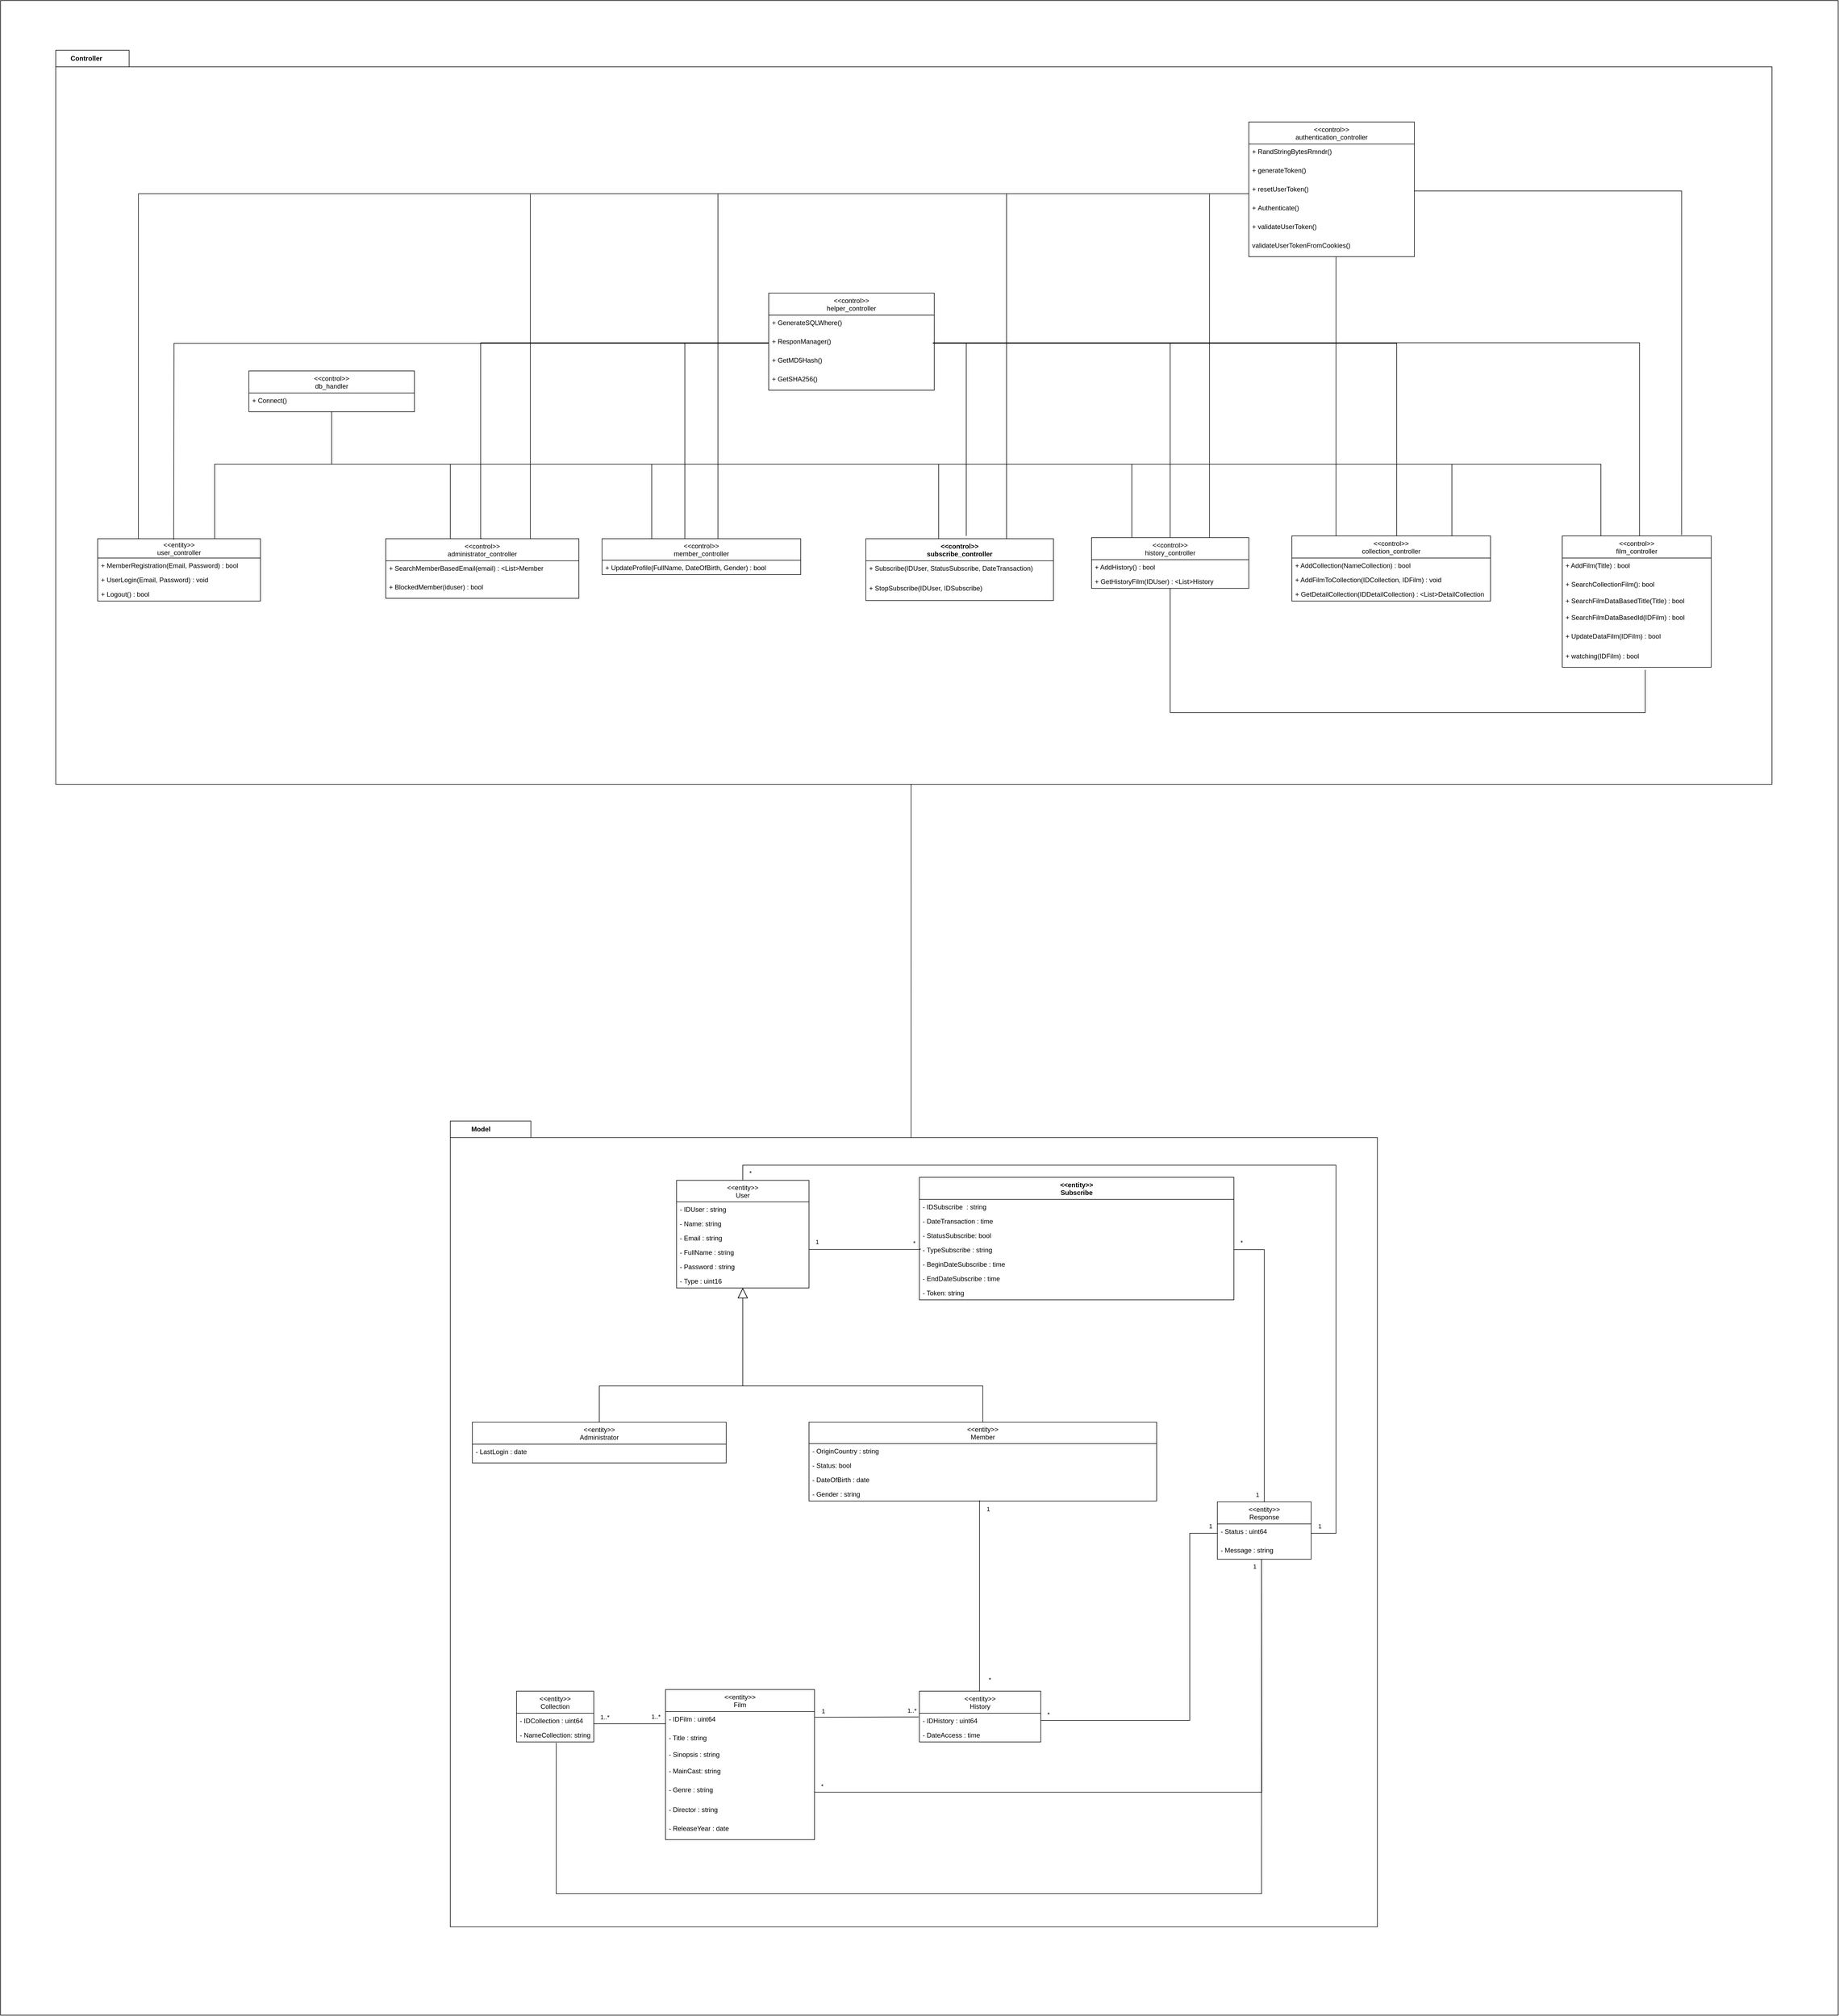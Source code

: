 <mxfile>
    <diagram id="NXoUtkJ71gg7D1fnaNGt" name="Class Diagram">
        <mxGraphModel dx="2015" dy="3976" grid="1" gridSize="10" guides="1" tooltips="1" connect="1" arrows="1" fold="1" page="1" pageScale="1" pageWidth="850" pageHeight="1100" background="none" math="0" shadow="0">
            <root>
                <mxCell id="0"/>
                <mxCell id="1" parent="0"/>
                <mxCell id="506" value="" style="verticalLabelPosition=bottom;verticalAlign=top;html=1;shape=mxgraph.basic.rect;fillColor2=none;strokeWidth=1;size=20;indent=5;" vertex="1" parent="1">
                    <mxGeometry x="-620" y="-3130" width="3330" height="3650" as="geometry"/>
                </mxCell>
                <mxCell id="-B72JW4S_CNFPvoDVsB8-190" value="Model" style="shape=folder;fontStyle=1;tabWidth=110;tabHeight=30;tabPosition=left;html=1;boundedLbl=1;labelInHeader=1;container=1;collapsible=0;recursiveResize=0;" parent="1" vertex="1">
                    <mxGeometry x="195" y="-1100" width="1680" height="1460" as="geometry"/>
                </mxCell>
                <mxCell id="qkwveqBN_5tGitOWMpCw-6" value="&lt;&lt;entity&gt;&gt;&#10;Film" style="swimlane;fontStyle=0;childLayout=stackLayout;horizontal=1;startSize=40;fillColor=none;horizontalStack=0;resizeParent=1;resizeParentMax=0;resizeLast=0;collapsible=1;marginBottom=0;" parent="1" vertex="1">
                    <mxGeometry x="585" y="-70" width="270" height="272" as="geometry"/>
                </mxCell>
                <mxCell id="31" value="- IDFilm : uint64" style="text;strokeColor=none;fillColor=none;align=left;verticalAlign=top;spacingLeft=4;spacingRight=4;overflow=hidden;rotatable=0;points=[[0,0.5],[1,0.5]];portConstraint=eastwest;" parent="qkwveqBN_5tGitOWMpCw-6" vertex="1">
                    <mxGeometry y="40" width="270" height="34" as="geometry"/>
                </mxCell>
                <mxCell id="qkwveqBN_5tGitOWMpCw-7" value="- Title : string" style="text;strokeColor=none;fillColor=none;align=left;verticalAlign=top;spacingLeft=4;spacingRight=4;overflow=hidden;rotatable=0;points=[[0,0.5],[1,0.5]];portConstraint=eastwest;" parent="qkwveqBN_5tGitOWMpCw-6" vertex="1">
                    <mxGeometry y="74" width="270" height="30" as="geometry"/>
                </mxCell>
                <mxCell id="30" value="- Sinopsis : string" style="text;strokeColor=none;fillColor=none;align=left;verticalAlign=top;spacingLeft=4;spacingRight=4;overflow=hidden;rotatable=0;points=[[0,0.5],[1,0.5]];portConstraint=eastwest;" parent="qkwveqBN_5tGitOWMpCw-6" vertex="1">
                    <mxGeometry y="104" width="270" height="30" as="geometry"/>
                </mxCell>
                <mxCell id="qkwveqBN_5tGitOWMpCw-9" value="- MainCast: string" style="text;strokeColor=none;fillColor=none;align=left;verticalAlign=top;spacingLeft=4;spacingRight=4;overflow=hidden;rotatable=0;points=[[0,0.5],[1,0.5]];portConstraint=eastwest;" parent="qkwveqBN_5tGitOWMpCw-6" vertex="1">
                    <mxGeometry y="134" width="270" height="34" as="geometry"/>
                </mxCell>
                <mxCell id="29" value="- Genre : string" style="text;strokeColor=none;fillColor=none;align=left;verticalAlign=top;spacingLeft=4;spacingRight=4;overflow=hidden;rotatable=0;points=[[0,0.5],[1,0.5]];portConstraint=eastwest;" parent="qkwveqBN_5tGitOWMpCw-6" vertex="1">
                    <mxGeometry y="168" width="270" height="36" as="geometry"/>
                </mxCell>
                <mxCell id="qkwveqBN_5tGitOWMpCw-8" value="- Director : string" style="text;strokeColor=none;fillColor=none;align=left;verticalAlign=top;spacingLeft=4;spacingRight=4;overflow=hidden;rotatable=0;points=[[0,0.5],[1,0.5]];portConstraint=eastwest;" parent="qkwveqBN_5tGitOWMpCw-6" vertex="1">
                    <mxGeometry y="204" width="270" height="34" as="geometry"/>
                </mxCell>
                <mxCell id="135" value="- ReleaseYear : date" style="text;strokeColor=none;fillColor=none;align=left;verticalAlign=top;spacingLeft=4;spacingRight=4;overflow=hidden;rotatable=0;points=[[0,0.5],[1,0.5]];portConstraint=eastwest;" parent="qkwveqBN_5tGitOWMpCw-6" vertex="1">
                    <mxGeometry y="238" width="270" height="34" as="geometry"/>
                </mxCell>
                <mxCell id="xPRmOCERpgeF5Jm3187p-31" value="&lt;&lt;entity&gt;&gt;&#10;Subscribe" style="swimlane;fontStyle=1;align=center;verticalAlign=top;childLayout=stackLayout;horizontal=1;startSize=40;horizontalStack=0;resizeParent=1;resizeParentMax=0;resizeLast=0;collapsible=1;marginBottom=0;" parent="1" vertex="1">
                    <mxGeometry x="1045" y="-998" width="570" height="222" as="geometry"/>
                </mxCell>
                <mxCell id="xPRmOCERpgeF5Jm3187p-32" value="- IDSubscribe  : string" style="text;strokeColor=none;fillColor=none;align=left;verticalAlign=top;spacingLeft=4;spacingRight=4;overflow=hidden;rotatable=0;points=[[0,0.5],[1,0.5]];portConstraint=eastwest;" parent="xPRmOCERpgeF5Jm3187p-31" vertex="1">
                    <mxGeometry y="40" width="570" height="26" as="geometry"/>
                </mxCell>
                <mxCell id="xPRmOCERpgeF5Jm3187p-33" value="- DateTransaction : time" style="text;strokeColor=none;fillColor=none;align=left;verticalAlign=top;spacingLeft=4;spacingRight=4;overflow=hidden;rotatable=0;points=[[0,0.5],[1,0.5]];portConstraint=eastwest;" parent="xPRmOCERpgeF5Jm3187p-31" vertex="1">
                    <mxGeometry y="66" width="570" height="26" as="geometry"/>
                </mxCell>
                <mxCell id="xPRmOCERpgeF5Jm3187p-185" value="- StatusSubscribe: bool" style="text;strokeColor=none;fillColor=none;align=left;verticalAlign=top;spacingLeft=4;spacingRight=4;overflow=hidden;rotatable=0;points=[[0,0.5],[1,0.5]];portConstraint=eastwest;" parent="xPRmOCERpgeF5Jm3187p-31" vertex="1">
                    <mxGeometry y="92" width="570" height="26" as="geometry"/>
                </mxCell>
                <mxCell id="xPRmOCERpgeF5Jm3187p-167" value="- TypeSubscribe : string" style="text;strokeColor=none;fillColor=none;align=left;verticalAlign=top;spacingLeft=4;spacingRight=4;overflow=hidden;rotatable=0;points=[[0,0.5],[1,0.5]];portConstraint=eastwest;" parent="xPRmOCERpgeF5Jm3187p-31" vertex="1">
                    <mxGeometry y="118" width="570" height="26" as="geometry"/>
                </mxCell>
                <mxCell id="xPRmOCERpgeF5Jm3187p-74" value="- BeginDateSubscribe : time" style="text;strokeColor=none;fillColor=none;align=left;verticalAlign=top;spacingLeft=4;spacingRight=4;overflow=hidden;rotatable=0;points=[[0,0.5],[1,0.5]];portConstraint=eastwest;" parent="xPRmOCERpgeF5Jm3187p-31" vertex="1">
                    <mxGeometry y="144" width="570" height="26" as="geometry"/>
                </mxCell>
                <mxCell id="xPRmOCERpgeF5Jm3187p-34" value="- EndDateSubscribe : time" style="text;strokeColor=none;fillColor=none;align=left;verticalAlign=top;spacingLeft=4;spacingRight=4;overflow=hidden;rotatable=0;points=[[0,0.5],[1,0.5]];portConstraint=eastwest;" parent="xPRmOCERpgeF5Jm3187p-31" vertex="1">
                    <mxGeometry y="170" width="570" height="26" as="geometry"/>
                </mxCell>
                <mxCell id="xPRmOCERpgeF5Jm3187p-73" value="- Token: string" style="text;strokeColor=none;fillColor=none;align=left;verticalAlign=top;spacingLeft=4;spacingRight=4;overflow=hidden;rotatable=0;points=[[0,0.5],[1,0.5]];portConstraint=eastwest;" parent="xPRmOCERpgeF5Jm3187p-31" vertex="1">
                    <mxGeometry y="196" width="570" height="26" as="geometry"/>
                </mxCell>
                <mxCell id="63" value="&lt;&lt;entity&gt;&gt;&#10;User" style="swimlane;fontStyle=0;childLayout=stackLayout;horizontal=1;startSize=39;fillColor=none;horizontalStack=0;resizeParent=1;resizeParentMax=0;resizeLast=0;collapsible=1;marginBottom=0;" parent="1" vertex="1">
                    <mxGeometry x="605" y="-992.5" width="240" height="195" as="geometry"/>
                </mxCell>
                <mxCell id="64" value="- IDUser : string" style="text;strokeColor=none;fillColor=none;align=left;verticalAlign=top;spacingLeft=4;spacingRight=4;overflow=hidden;rotatable=0;points=[[0,0.5],[1,0.5]];portConstraint=eastwest;" parent="63" vertex="1">
                    <mxGeometry y="39" width="240" height="26" as="geometry"/>
                </mxCell>
                <mxCell id="171" value="- Name: string&#10;" style="text;strokeColor=none;fillColor=none;align=left;verticalAlign=top;spacingLeft=4;spacingRight=4;overflow=hidden;rotatable=0;points=[[0,0.5],[1,0.5]];portConstraint=eastwest;" parent="63" vertex="1">
                    <mxGeometry y="65" width="240" height="26" as="geometry"/>
                </mxCell>
                <mxCell id="74" value="- Email : string" style="text;strokeColor=none;fillColor=none;align=left;verticalAlign=top;spacingLeft=4;spacingRight=4;overflow=hidden;rotatable=0;points=[[0,0.5],[1,0.5]];portConstraint=eastwest;" parent="63" vertex="1">
                    <mxGeometry y="91" width="240" height="26" as="geometry"/>
                </mxCell>
                <mxCell id="xPRmOCERpgeF5Jm3187p-138" value="- FullName : string" style="text;strokeColor=none;fillColor=none;align=left;verticalAlign=top;spacingLeft=4;spacingRight=4;overflow=hidden;rotatable=0;points=[[0,0.5],[1,0.5]];portConstraint=eastwest;" parent="63" vertex="1">
                    <mxGeometry y="117" width="240" height="26" as="geometry"/>
                </mxCell>
                <mxCell id="66" value="- Password : string" style="text;strokeColor=none;fillColor=none;align=left;verticalAlign=top;spacingLeft=4;spacingRight=4;overflow=hidden;rotatable=0;points=[[0,0.5],[1,0.5]];portConstraint=eastwest;" parent="63" vertex="1">
                    <mxGeometry y="143" width="240" height="26" as="geometry"/>
                </mxCell>
                <mxCell id="68" value="- Type : uint16" style="text;strokeColor=none;fillColor=none;align=left;verticalAlign=top;spacingLeft=4;spacingRight=4;overflow=hidden;rotatable=0;points=[[0,0.5],[1,0.5]];portConstraint=eastwest;" parent="63" vertex="1">
                    <mxGeometry y="169" width="240" height="26" as="geometry"/>
                </mxCell>
                <mxCell id="77" value="&lt;&lt;entity&gt;&gt;&#10;History" style="swimlane;fontStyle=0;childLayout=stackLayout;horizontal=1;startSize=40;fillColor=none;horizontalStack=0;resizeParent=1;resizeParentMax=0;resizeLast=0;collapsible=1;marginBottom=0;" parent="1" vertex="1">
                    <mxGeometry x="1045" y="-67" width="220" height="92" as="geometry"/>
                </mxCell>
                <mxCell id="78" value="- IDHistory : uint64" style="text;strokeColor=none;fillColor=none;align=left;verticalAlign=top;spacingLeft=4;spacingRight=4;overflow=hidden;rotatable=0;points=[[0,0.5],[1,0.5]];portConstraint=eastwest;" parent="77" vertex="1">
                    <mxGeometry y="40" width="220" height="26" as="geometry"/>
                </mxCell>
                <mxCell id="81" value="- DateAccess : time" style="text;strokeColor=none;fillColor=none;align=left;verticalAlign=top;spacingLeft=4;spacingRight=4;overflow=hidden;rotatable=0;points=[[0,0.5],[1,0.5]];portConstraint=eastwest;" parent="77" vertex="1">
                    <mxGeometry y="66" width="220" height="26" as="geometry"/>
                </mxCell>
                <mxCell id="117" value="&lt;&lt;entity&gt;&gt;&#10;Administrator" style="swimlane;fontStyle=0;childLayout=stackLayout;horizontal=1;startSize=40;fillColor=none;horizontalStack=0;resizeParent=1;resizeParentMax=0;resizeLast=0;collapsible=1;marginBottom=0;swimlaneLine=1;" parent="1" vertex="1">
                    <mxGeometry x="235" y="-554.5" width="460" height="74" as="geometry"/>
                </mxCell>
                <mxCell id="123" value="- LastLogin : date" style="text;strokeColor=none;fillColor=none;align=left;verticalAlign=top;spacingLeft=4;spacingRight=4;overflow=hidden;rotatable=0;points=[[0,0.5],[1,0.5]];portConstraint=eastwest;" parent="117" vertex="1">
                    <mxGeometry y="40" width="460" height="34" as="geometry"/>
                </mxCell>
                <mxCell id="129" value="&lt;&lt;entity&gt;&gt;&#10;Collection" style="swimlane;fontStyle=0;childLayout=stackLayout;horizontal=1;startSize=40;fillColor=none;horizontalStack=0;resizeParent=1;resizeParentMax=0;resizeLast=0;collapsible=1;marginBottom=0;" parent="1" vertex="1">
                    <mxGeometry x="315" y="-67" width="140" height="92" as="geometry"/>
                </mxCell>
                <mxCell id="130" value="- IDCollection : uint64" style="text;strokeColor=none;fillColor=none;align=left;verticalAlign=top;spacingLeft=4;spacingRight=4;overflow=hidden;rotatable=0;points=[[0,0.5],[1,0.5]];portConstraint=eastwest;" parent="129" vertex="1">
                    <mxGeometry y="40" width="140" height="26" as="geometry"/>
                </mxCell>
                <mxCell id="131" value="- NameCollection: string" style="text;strokeColor=none;fillColor=none;align=left;verticalAlign=top;spacingLeft=4;spacingRight=4;overflow=hidden;rotatable=0;points=[[0,0.5],[1,0.5]];portConstraint=eastwest;" parent="129" vertex="1">
                    <mxGeometry y="66" width="140" height="26" as="geometry"/>
                </mxCell>
                <mxCell id="xPRmOCERpgeF5Jm3187p-135" value="&lt;&lt;entity&gt;&gt;&#10;Member" style="swimlane;fontStyle=0;childLayout=stackLayout;horizontal=1;startSize=39;fillColor=none;horizontalStack=0;resizeParent=1;resizeParentMax=0;resizeLast=0;collapsible=1;marginBottom=0;" parent="1" vertex="1">
                    <mxGeometry x="845" y="-554.5" width="630" height="143" as="geometry"/>
                </mxCell>
                <mxCell id="xPRmOCERpgeF5Jm3187p-142" value="- OriginCountry : string" style="text;strokeColor=none;fillColor=none;align=left;verticalAlign=top;spacingLeft=4;spacingRight=4;overflow=hidden;rotatable=0;points=[[0,0.5],[1,0.5]];portConstraint=eastwest;" parent="xPRmOCERpgeF5Jm3187p-135" vertex="1">
                    <mxGeometry y="39" width="630" height="26" as="geometry"/>
                </mxCell>
                <mxCell id="xPRmOCERpgeF5Jm3187p-144" value="- Status: bool" style="text;strokeColor=none;fillColor=none;align=left;verticalAlign=top;spacingLeft=4;spacingRight=4;overflow=hidden;rotatable=0;points=[[0,0.5],[1,0.5]];portConstraint=eastwest;" parent="xPRmOCERpgeF5Jm3187p-135" vertex="1">
                    <mxGeometry y="65" width="630" height="26" as="geometry"/>
                </mxCell>
                <mxCell id="xPRmOCERpgeF5Jm3187p-140" value="- DateOfBirth : date" style="text;strokeColor=none;fillColor=none;align=left;verticalAlign=top;spacingLeft=4;spacingRight=4;overflow=hidden;rotatable=0;points=[[0,0.5],[1,0.5]];portConstraint=eastwest;" parent="xPRmOCERpgeF5Jm3187p-135" vertex="1">
                    <mxGeometry y="91" width="630" height="26" as="geometry"/>
                </mxCell>
                <mxCell id="xPRmOCERpgeF5Jm3187p-141" value="- Gender : string" style="text;strokeColor=none;fillColor=none;align=left;verticalAlign=top;spacingLeft=4;spacingRight=4;overflow=hidden;rotatable=0;points=[[0,0.5],[1,0.5]];portConstraint=eastwest;" parent="xPRmOCERpgeF5Jm3187p-135" vertex="1">
                    <mxGeometry y="117" width="630" height="26" as="geometry"/>
                </mxCell>
                <mxCell id="148" value="" style="endArrow=none;html=1;edgeStyle=orthogonalEdgeStyle;exitX=1;exitY=0.5;exitDx=0;exitDy=0;rounded=0;" parent="1" edge="1">
                    <mxGeometry relative="1" as="geometry">
                        <mxPoint x="455" y="-9" as="sourcePoint"/>
                        <mxPoint x="585" y="-8" as="targetPoint"/>
                        <Array as="points">
                            <mxPoint x="455" y="-8"/>
                        </Array>
                    </mxGeometry>
                </mxCell>
                <mxCell id="149" value="1..*" style="edgeLabel;resizable=0;html=1;align=left;verticalAlign=bottom;" parent="148" connectable="0" vertex="1">
                    <mxGeometry x="-1" relative="1" as="geometry">
                        <mxPoint x="10" y="-3" as="offset"/>
                    </mxGeometry>
                </mxCell>
                <mxCell id="150" value="1..*" style="edgeLabel;resizable=0;html=1;align=right;verticalAlign=bottom;" parent="148" connectable="0" vertex="1">
                    <mxGeometry x="1" relative="1" as="geometry">
                        <mxPoint x="-8.65" y="-5" as="offset"/>
                    </mxGeometry>
                </mxCell>
                <mxCell id="168" value="" style="endArrow=block;endSize=16;endFill=0;html=1;exitX=0.5;exitY=0;exitDx=0;exitDy=0;entryX=0.5;entryY=1;entryDx=0;entryDy=0;rounded=0;" parent="1" source="117" target="63" edge="1">
                    <mxGeometry x="-0.103" y="117" width="160" relative="1" as="geometry">
                        <mxPoint x="325" y="-730" as="sourcePoint"/>
                        <mxPoint x="725" y="-690" as="targetPoint"/>
                        <mxPoint as="offset"/>
                        <Array as="points">
                            <mxPoint x="465" y="-620"/>
                            <mxPoint x="725" y="-620"/>
                        </Array>
                    </mxGeometry>
                </mxCell>
                <mxCell id="169" value="" style="endArrow=block;endSize=16;endFill=0;html=1;exitX=0.5;exitY=0;exitDx=0;exitDy=0;entryX=0.5;entryY=1;entryDx=0;entryDy=0;rounded=0;" parent="1" source="xPRmOCERpgeF5Jm3187p-135" target="63" edge="1">
                    <mxGeometry x="-0.308" y="-60" width="160" relative="1" as="geometry">
                        <mxPoint x="1085" y="-730" as="sourcePoint"/>
                        <mxPoint x="1245" y="-730" as="targetPoint"/>
                        <mxPoint as="offset"/>
                        <Array as="points">
                            <mxPoint x="1160" y="-620"/>
                            <mxPoint x="725" y="-620"/>
                        </Array>
                    </mxGeometry>
                </mxCell>
                <mxCell id="xPRmOCERpgeF5Jm3187p-171" value="" style="endArrow=none;html=1;edgeStyle=orthogonalEdgeStyle;entryX=0.003;entryY=0.115;entryDx=0;entryDy=0;entryPerimeter=0;exitX=1;exitY=0.008;exitDx=0;exitDy=0;exitPerimeter=0;rounded=0;" parent="1" edge="1">
                    <mxGeometry relative="1" as="geometry">
                        <mxPoint x="845" y="-867.292" as="sourcePoint"/>
                        <mxPoint x="1046.71" y="-869.01" as="targetPoint"/>
                        <Array as="points">
                            <mxPoint x="1047" y="-867"/>
                        </Array>
                    </mxGeometry>
                </mxCell>
                <mxCell id="xPRmOCERpgeF5Jm3187p-172" value="1" style="edgeLabel;resizable=0;html=1;align=left;verticalAlign=bottom;" parent="xPRmOCERpgeF5Jm3187p-171" connectable="0" vertex="1">
                    <mxGeometry x="-1" relative="1" as="geometry">
                        <mxPoint x="10" y="-5" as="offset"/>
                    </mxGeometry>
                </mxCell>
                <mxCell id="xPRmOCERpgeF5Jm3187p-173" value="*" style="edgeLabel;resizable=0;html=1;align=right;verticalAlign=bottom;" parent="xPRmOCERpgeF5Jm3187p-171" connectable="0" vertex="1">
                    <mxGeometry x="1" relative="1" as="geometry">
                        <mxPoint x="-8.65" y="-1" as="offset"/>
                    </mxGeometry>
                </mxCell>
                <mxCell id="xPRmOCERpgeF5Jm3187p-186" value="" style="endArrow=none;html=1;edgeStyle=orthogonalEdgeStyle;entryX=0.5;entryY=0;entryDx=0;entryDy=0;rounded=0;" parent="1" target="77" edge="1">
                    <mxGeometry relative="1" as="geometry">
                        <mxPoint x="1155" y="-412" as="sourcePoint"/>
                        <mxPoint x="1165" y="-210" as="targetPoint"/>
                        <Array as="points">
                            <mxPoint x="1155" y="-412"/>
                            <mxPoint x="1154" y="-412"/>
                            <mxPoint x="1154" y="-67"/>
                        </Array>
                    </mxGeometry>
                </mxCell>
                <mxCell id="xPRmOCERpgeF5Jm3187p-187" value="1" style="edgeLabel;resizable=0;html=1;align=left;verticalAlign=bottom;" parent="xPRmOCERpgeF5Jm3187p-186" connectable="0" vertex="1">
                    <mxGeometry x="-1" relative="1" as="geometry">
                        <mxPoint x="10" y="23.79" as="offset"/>
                    </mxGeometry>
                </mxCell>
                <mxCell id="xPRmOCERpgeF5Jm3187p-188" value="*" style="edgeLabel;resizable=0;html=1;align=right;verticalAlign=bottom;" parent="xPRmOCERpgeF5Jm3187p-186" connectable="0" vertex="1">
                    <mxGeometry x="1" relative="1" as="geometry">
                        <mxPoint x="20.01" y="-13" as="offset"/>
                    </mxGeometry>
                </mxCell>
                <mxCell id="PSEs1ek8aJjs4fxWT1k4-196" value="&lt;&lt;entity&gt;&gt;&#10;Response" style="swimlane;fontStyle=0;childLayout=stackLayout;horizontal=1;startSize=40;fillColor=none;horizontalStack=0;resizeParent=1;resizeParentMax=0;resizeLast=0;collapsible=1;marginBottom=0;" parent="1" vertex="1">
                    <mxGeometry x="1585" y="-410" width="170" height="104" as="geometry"/>
                </mxCell>
                <mxCell id="PSEs1ek8aJjs4fxWT1k4-197" value="- Status : uint64" style="text;strokeColor=none;fillColor=none;align=left;verticalAlign=top;spacingLeft=4;spacingRight=4;overflow=hidden;rotatable=0;points=[[0,0.5],[1,0.5]];portConstraint=eastwest;" parent="PSEs1ek8aJjs4fxWT1k4-196" vertex="1">
                    <mxGeometry y="40" width="170" height="34" as="geometry"/>
                </mxCell>
                <mxCell id="PSEs1ek8aJjs4fxWT1k4-198" value="- Message : string" style="text;strokeColor=none;fillColor=none;align=left;verticalAlign=top;spacingLeft=4;spacingRight=4;overflow=hidden;rotatable=0;points=[[0,0.5],[1,0.5]];portConstraint=eastwest;" parent="PSEs1ek8aJjs4fxWT1k4-196" vertex="1">
                    <mxGeometry y="74" width="170" height="30" as="geometry"/>
                </mxCell>
                <mxCell id="F-V5ND6PVSmv4cr_XZZq-194" value="" style="endArrow=none;html=1;edgeStyle=orthogonalEdgeStyle;exitX=1;exitY=0.5;exitDx=0;exitDy=0;rounded=0;" parent="1" source="29" edge="1">
                    <mxGeometry relative="1" as="geometry">
                        <mxPoint x="945" y="111" as="sourcePoint"/>
                        <mxPoint x="1665" y="-305" as="targetPoint"/>
                    </mxGeometry>
                </mxCell>
                <mxCell id="F-V5ND6PVSmv4cr_XZZq-195" value="*" style="edgeLabel;resizable=0;html=1;align=left;verticalAlign=bottom;" parent="F-V5ND6PVSmv4cr_XZZq-194" connectable="0" vertex="1">
                    <mxGeometry x="-1" relative="1" as="geometry">
                        <mxPoint x="10" y="-3" as="offset"/>
                    </mxGeometry>
                </mxCell>
                <mxCell id="F-V5ND6PVSmv4cr_XZZq-196" value="1" style="edgeLabel;resizable=0;html=1;align=right;verticalAlign=bottom;" parent="F-V5ND6PVSmv4cr_XZZq-194" connectable="0" vertex="1">
                    <mxGeometry x="1" relative="1" as="geometry">
                        <mxPoint x="-8.37" y="20.27" as="offset"/>
                    </mxGeometry>
                </mxCell>
                <mxCell id="F-V5ND6PVSmv4cr_XZZq-197" value="" style="endArrow=none;html=1;edgeStyle=orthogonalEdgeStyle;entryX=0;entryY=0.5;entryDx=0;entryDy=0;exitX=1;exitY=0.5;exitDx=0;exitDy=0;rounded=0;" parent="1" source="78" target="PSEs1ek8aJjs4fxWT1k4-197" edge="1">
                    <mxGeometry relative="1" as="geometry">
                        <mxPoint x="1015" y="151.83" as="sourcePoint"/>
                        <mxPoint x="1843.37" y="-264.5" as="targetPoint"/>
                        <Array as="points">
                            <mxPoint x="1535" y="-14"/>
                            <mxPoint x="1535" y="-353"/>
                        </Array>
                    </mxGeometry>
                </mxCell>
                <mxCell id="F-V5ND6PVSmv4cr_XZZq-198" value="*" style="edgeLabel;resizable=0;html=1;align=left;verticalAlign=bottom;" parent="F-V5ND6PVSmv4cr_XZZq-197" connectable="0" vertex="1">
                    <mxGeometry x="-1" relative="1" as="geometry">
                        <mxPoint x="10" y="-3" as="offset"/>
                    </mxGeometry>
                </mxCell>
                <mxCell id="F-V5ND6PVSmv4cr_XZZq-199" value="1" style="edgeLabel;resizable=0;html=1;align=right;verticalAlign=bottom;" parent="F-V5ND6PVSmv4cr_XZZq-197" connectable="0" vertex="1">
                    <mxGeometry x="1" relative="1" as="geometry">
                        <mxPoint x="-8.65" y="-5" as="offset"/>
                    </mxGeometry>
                </mxCell>
                <mxCell id="F-V5ND6PVSmv4cr_XZZq-200" value="" style="endArrow=none;html=1;edgeStyle=orthogonalEdgeStyle;entryX=0.5;entryY=0;entryDx=0;entryDy=0;exitX=1;exitY=0.5;exitDx=0;exitDy=0;rounded=0;" parent="1" source="xPRmOCERpgeF5Jm3187p-167" target="PSEs1ek8aJjs4fxWT1k4-196" edge="1">
                    <mxGeometry relative="1" as="geometry">
                        <mxPoint x="1505.0" y="-698.282" as="sourcePoint"/>
                        <mxPoint x="1706.71" y="-700.0" as="targetPoint"/>
                        <Array as="points">
                            <mxPoint x="1670" y="-867"/>
                        </Array>
                    </mxGeometry>
                </mxCell>
                <mxCell id="F-V5ND6PVSmv4cr_XZZq-201" value="*" style="edgeLabel;resizable=0;html=1;align=left;verticalAlign=bottom;" parent="F-V5ND6PVSmv4cr_XZZq-200" connectable="0" vertex="1">
                    <mxGeometry x="-1" relative="1" as="geometry">
                        <mxPoint x="10" y="-5" as="offset"/>
                    </mxGeometry>
                </mxCell>
                <mxCell id="F-V5ND6PVSmv4cr_XZZq-202" value="1" style="edgeLabel;resizable=0;html=1;align=right;verticalAlign=bottom;" parent="F-V5ND6PVSmv4cr_XZZq-200" connectable="0" vertex="1">
                    <mxGeometry x="1" relative="1" as="geometry">
                        <mxPoint x="-8.65" y="-5" as="offset"/>
                    </mxGeometry>
                </mxCell>
                <mxCell id="kffBZMJveE1h7kaRIkHa-188" value="" style="endArrow=none;html=1;edgeStyle=orthogonalEdgeStyle;entryX=1;entryY=0.5;entryDx=0;entryDy=0;exitX=0.5;exitY=0;exitDx=0;exitDy=0;rounded=0;" parent="1" source="63" target="PSEs1ek8aJjs4fxWT1k4-197" edge="1">
                    <mxGeometry relative="1" as="geometry">
                        <mxPoint x="1745" y="-880" as="sourcePoint"/>
                        <mxPoint x="1800" y="-423" as="targetPoint"/>
                        <Array as="points">
                            <mxPoint x="725" y="-1020"/>
                            <mxPoint x="1800" y="-1020"/>
                            <mxPoint x="1800" y="-353"/>
                        </Array>
                    </mxGeometry>
                </mxCell>
                <mxCell id="kffBZMJveE1h7kaRIkHa-189" value="*" style="edgeLabel;resizable=0;html=1;align=left;verticalAlign=bottom;" parent="kffBZMJveE1h7kaRIkHa-188" connectable="0" vertex="1">
                    <mxGeometry x="-1" relative="1" as="geometry">
                        <mxPoint x="10" y="-5" as="offset"/>
                    </mxGeometry>
                </mxCell>
                <mxCell id="kffBZMJveE1h7kaRIkHa-190" value="1" style="edgeLabel;resizable=0;html=1;align=right;verticalAlign=bottom;" parent="kffBZMJveE1h7kaRIkHa-188" connectable="0" vertex="1">
                    <mxGeometry x="1" relative="1" as="geometry">
                        <mxPoint x="19.79" y="-5" as="offset"/>
                    </mxGeometry>
                </mxCell>
                <mxCell id="kffBZMJveE1h7kaRIkHa-191" value="" style="endArrow=none;html=1;edgeStyle=orthogonalEdgeStyle;exitX=0.514;exitY=1.051;exitDx=0;exitDy=0;exitPerimeter=0;entryX=0.471;entryY=1.011;entryDx=0;entryDy=0;entryPerimeter=0;rounded=0;" parent="1" source="131" target="PSEs1ek8aJjs4fxWT1k4-198" edge="1">
                    <mxGeometry relative="1" as="geometry">
                        <mxPoint x="835" y="281" as="sourcePoint"/>
                        <mxPoint x="1665.0" y="-140" as="targetPoint"/>
                        <Array as="points">
                            <mxPoint x="387" y="300"/>
                            <mxPoint x="1665" y="300"/>
                        </Array>
                    </mxGeometry>
                </mxCell>
                <mxCell id="504" style="edgeStyle=orthogonalEdgeStyle;rounded=0;orthogonalLoop=1;jettySize=auto;html=1;endArrow=none;endFill=0;entryX=0.497;entryY=0.021;entryDx=0;entryDy=0;entryPerimeter=0;" edge="1" parent="1" source="424" target="-B72JW4S_CNFPvoDVsB8-190">
                    <mxGeometry relative="1" as="geometry">
                        <mxPoint x="1035" y="-1080" as="targetPoint"/>
                        <Array as="points">
                            <mxPoint x="1030" y="-1560"/>
                            <mxPoint x="1030" y="-1560"/>
                        </Array>
                    </mxGeometry>
                </mxCell>
                <mxCell id="424" value="Controller" style="shape=folder;fontStyle=1;tabWidth=110;tabHeight=30;tabPosition=left;html=1;boundedLbl=1;labelInHeader=1;container=0;collapsible=0;recursiveResize=0;" parent="1" vertex="1">
                    <mxGeometry x="-520" y="-3040" width="3110" height="1330" as="geometry"/>
                </mxCell>
                <mxCell id="172" value="" style="endArrow=none;html=1;edgeStyle=orthogonalEdgeStyle;entryX=-0.005;entryY=0.257;entryDx=0;entryDy=0;exitX=1.003;exitY=0.302;exitDx=0;exitDy=0;entryPerimeter=0;rounded=0;exitPerimeter=0;" parent="1" source="31" target="78" edge="1">
                    <mxGeometry relative="1" as="geometry">
                        <mxPoint x="845" y="-19" as="sourcePoint"/>
                        <mxPoint x="1055" y="-20" as="targetPoint"/>
                        <Array as="points">
                            <mxPoint x="1044" y="-20"/>
                        </Array>
                    </mxGeometry>
                </mxCell>
                <mxCell id="173" value="1" style="edgeLabel;resizable=0;html=1;align=left;verticalAlign=bottom;" parent="172" connectable="0" vertex="1">
                    <mxGeometry x="-1" relative="1" as="geometry">
                        <mxPoint x="10" y="-3" as="offset"/>
                    </mxGeometry>
                </mxCell>
                <mxCell id="174" value="1..*" style="edgeLabel;resizable=0;html=1;align=right;verticalAlign=bottom;" parent="172" connectable="0" vertex="1">
                    <mxGeometry x="1" relative="1" as="geometry">
                        <mxPoint x="-3.81" y="-3.7" as="offset"/>
                    </mxGeometry>
                </mxCell>
                <mxCell id="433" value="&lt;&lt;control&gt;&gt;&#10;subscribe_controller" style="swimlane;fontStyle=1;align=center;verticalAlign=top;childLayout=stackLayout;horizontal=1;startSize=40;horizontalStack=0;resizeParent=1;resizeParentMax=0;resizeLast=0;collapsible=1;marginBottom=0;" parent="1" vertex="1">
                    <mxGeometry x="948" y="-2155" width="340" height="112" as="geometry"/>
                </mxCell>
                <mxCell id="442" value="+ Subscribe(IDUser, StatusSubscribe, DateTransaction) " style="text;strokeColor=none;fillColor=none;align=left;verticalAlign=top;spacingLeft=4;spacingRight=4;overflow=hidden;rotatable=0;points=[[0,0.5],[1,0.5]];portConstraint=eastwest;" parent="433" vertex="1">
                    <mxGeometry y="40" width="340" height="36" as="geometry"/>
                </mxCell>
                <mxCell id="443" value="+ StopSubscribe(IDUser, IDSubscribe) " style="text;strokeColor=none;fillColor=none;align=left;verticalAlign=top;spacingLeft=4;spacingRight=4;overflow=hidden;rotatable=0;points=[[0,0.5],[1,0.5]];portConstraint=eastwest;" parent="433" vertex="1">
                    <mxGeometry y="76" width="340" height="36" as="geometry"/>
                </mxCell>
                <mxCell id="444" value="&lt;&lt;entity&gt;&gt;&#10;user_controller" style="swimlane;fontStyle=0;childLayout=stackLayout;horizontal=1;startSize=35;fillColor=none;horizontalStack=0;resizeParent=1;resizeParentMax=0;resizeLast=0;collapsible=1;marginBottom=0;" parent="1" vertex="1">
                    <mxGeometry x="-444" y="-2155" width="295" height="113" as="geometry"/>
                </mxCell>
                <mxCell id="445" value="+ MemberRegistration(Email, Password) : bool" style="text;strokeColor=none;fillColor=none;align=left;verticalAlign=top;spacingLeft=4;spacingRight=4;overflow=hidden;rotatable=0;points=[[0,0.5],[1,0.5]];portConstraint=eastwest;" parent="444" vertex="1">
                    <mxGeometry y="35" width="295" height="26" as="geometry"/>
                </mxCell>
                <mxCell id="446" value="+ UserLogin(Email, Password) : void" style="text;strokeColor=none;fillColor=none;align=left;verticalAlign=top;spacingLeft=4;spacingRight=4;overflow=hidden;rotatable=0;points=[[0,0.5],[1,0.5]];portConstraint=eastwest;" parent="444" vertex="1">
                    <mxGeometry y="61" width="295" height="26" as="geometry"/>
                </mxCell>
                <mxCell id="447" value="+ Logout() : bool" style="text;strokeColor=none;fillColor=none;align=left;verticalAlign=top;spacingLeft=4;spacingRight=4;overflow=hidden;rotatable=0;points=[[0,0.5],[1,0.5]];portConstraint=eastwest;" parent="444" vertex="1">
                    <mxGeometry y="87" width="295" height="26" as="geometry"/>
                </mxCell>
                <mxCell id="457" value="&lt;&lt;control&gt;&gt;&#10;administrator_controller" style="swimlane;fontStyle=0;childLayout=stackLayout;horizontal=1;startSize=40;fillColor=none;horizontalStack=0;resizeParent=1;resizeParentMax=0;resizeLast=0;collapsible=1;marginBottom=0;swimlaneLine=1;" parent="1" vertex="1">
                    <mxGeometry x="78" y="-2155" width="350" height="108" as="geometry"/>
                </mxCell>
                <mxCell id="460" value="+ SearchMemberBasedEmail(email) : &lt;List&gt;Member" style="text;fillColor=none;align=left;verticalAlign=top;spacingLeft=4;spacingRight=4;overflow=hidden;rotatable=0;points=[[0,0.5],[1,0.5]];portConstraint=eastwest;strokeWidth=1;" parent="457" vertex="1">
                    <mxGeometry y="40" width="350" height="34" as="geometry"/>
                </mxCell>
                <mxCell id="461" value="+ BlockedMember(iduser) : bool" style="text;strokeColor=none;fillColor=none;align=left;verticalAlign=top;spacingLeft=4;spacingRight=4;overflow=hidden;rotatable=0;points=[[0,0.5],[1,0.5]];portConstraint=eastwest;" parent="457" vertex="1">
                    <mxGeometry y="74" width="350" height="34" as="geometry"/>
                </mxCell>
                <mxCell id="466" value="&lt;&lt;control&gt;&gt;&#10;collection_controller" style="swimlane;fontStyle=0;childLayout=stackLayout;horizontal=1;startSize=40;fillColor=none;horizontalStack=0;resizeParent=1;resizeParentMax=0;resizeLast=0;collapsible=1;marginBottom=0;" parent="1" vertex="1">
                    <mxGeometry x="1720" y="-2160" width="360" height="118" as="geometry"/>
                </mxCell>
                <mxCell id="467" value="+ AddCollection(NameCollection) : bool" style="text;strokeColor=none;fillColor=none;align=left;verticalAlign=top;spacingLeft=4;spacingRight=4;overflow=hidden;rotatable=0;points=[[0,0.5],[1,0.5]];portConstraint=eastwest;" parent="466" vertex="1">
                    <mxGeometry y="40" width="360" height="26" as="geometry"/>
                </mxCell>
                <mxCell id="468" value="+ AddFilmToCollection(IDCollection, IDFilm) : void " style="text;strokeColor=none;fillColor=none;align=left;verticalAlign=top;spacingLeft=4;spacingRight=4;overflow=hidden;rotatable=0;points=[[0,0.5],[1,0.5]];portConstraint=eastwest;" parent="466" vertex="1">
                    <mxGeometry y="66" width="360" height="26" as="geometry"/>
                </mxCell>
                <mxCell id="HjOLgiFXPSN7qUc2GYoo-504" value="+ GetDetailCollection(IDDetailCollection) : &lt;List&gt;DetailCollection" style="text;strokeColor=none;fillColor=none;align=left;verticalAlign=top;spacingLeft=4;spacingRight=4;overflow=hidden;rotatable=0;points=[[0,0.5],[1,0.5]];portConstraint=eastwest;" parent="466" vertex="1">
                    <mxGeometry y="92" width="360" height="26" as="geometry"/>
                </mxCell>
                <mxCell id="469" value="&lt;&lt;control&gt;&gt;&#10;member_controller" style="swimlane;fontStyle=0;childLayout=stackLayout;horizontal=1;startSize=39;fillColor=none;horizontalStack=0;resizeParent=1;resizeParentMax=0;resizeLast=0;collapsible=1;marginBottom=0;" parent="1" vertex="1">
                    <mxGeometry x="470" y="-2155" width="360" height="65" as="geometry"/>
                </mxCell>
                <mxCell id="476" value="+ UpdateProfile(FullName, DateOfBirth, Gender) : bool" style="text;align=left;verticalAlign=top;spacingLeft=4;spacingRight=4;overflow=hidden;rotatable=0;points=[[0,0.5],[1,0.5]];portConstraint=eastwest;fontStyle=0;" parent="469" vertex="1">
                    <mxGeometry y="39" width="360" height="26" as="geometry"/>
                </mxCell>
                <mxCell id="454" value="&lt;&lt;control&gt;&gt;&#10;history_controller" style="swimlane;fontStyle=0;childLayout=stackLayout;horizontal=1;startSize=40;fillColor=none;horizontalStack=0;resizeParent=1;resizeParentMax=0;resizeLast=0;collapsible=1;marginBottom=0;" parent="1" vertex="1">
                    <mxGeometry x="1357" y="-2157" width="285" height="92" as="geometry"/>
                </mxCell>
                <mxCell id="455" value="+ AddHistory() : bool" style="text;strokeColor=none;fillColor=none;align=left;verticalAlign=top;spacingLeft=4;spacingRight=4;overflow=hidden;rotatable=0;points=[[0,0.5],[1,0.5]];portConstraint=eastwest;" parent="454" vertex="1">
                    <mxGeometry y="40" width="285" height="26" as="geometry"/>
                </mxCell>
                <mxCell id="456" value="+ GetHistoryFilm(IDUser) : &lt;List&gt;History" style="text;strokeColor=none;fillColor=none;align=left;verticalAlign=top;spacingLeft=4;spacingRight=4;overflow=hidden;rotatable=0;points=[[0,0.5],[1,0.5]];portConstraint=eastwest;" parent="454" vertex="1">
                    <mxGeometry y="66" width="285" height="26" as="geometry"/>
                </mxCell>
                <mxCell id="425" value="&lt;&lt;control&gt;&gt;&#10;film_controller" style="swimlane;fontStyle=0;childLayout=stackLayout;horizontal=1;startSize=40;fillColor=none;horizontalStack=0;resizeParent=1;resizeParentMax=0;resizeLast=0;collapsible=1;marginBottom=0;" parent="1" vertex="1">
                    <mxGeometry x="2210" y="-2160" width="270" height="238" as="geometry"/>
                </mxCell>
                <mxCell id="426" value="+ AddFilm(Title) : bool" style="text;strokeColor=none;fillColor=none;align=left;verticalAlign=top;spacingLeft=4;spacingRight=4;overflow=hidden;rotatable=0;points=[[0,0.5],[1,0.5]];portConstraint=eastwest;" parent="425" vertex="1">
                    <mxGeometry y="40" width="270" height="34" as="geometry"/>
                </mxCell>
                <mxCell id="427" value="+ SearchCollectionFilm(): bool" style="text;strokeColor=none;fillColor=none;align=left;verticalAlign=top;spacingLeft=4;spacingRight=4;overflow=hidden;rotatable=0;points=[[0,0.5],[1,0.5]];portConstraint=eastwest;" parent="425" vertex="1">
                    <mxGeometry y="74" width="270" height="30" as="geometry"/>
                </mxCell>
                <mxCell id="428" value="+ SearchFilmDataBasedTitle(Title) : bool" style="text;strokeColor=none;fillColor=none;align=left;verticalAlign=top;spacingLeft=4;spacingRight=4;overflow=hidden;rotatable=0;points=[[0,0.5],[1,0.5]];portConstraint=eastwest;" parent="425" vertex="1">
                    <mxGeometry y="104" width="270" height="30" as="geometry"/>
                </mxCell>
                <mxCell id="429" value="+ SearchFilmDataBasedId(IDFilm) : bool" style="text;strokeColor=none;fillColor=none;align=left;verticalAlign=top;spacingLeft=4;spacingRight=4;overflow=hidden;rotatable=0;points=[[0,0.5],[1,0.5]];portConstraint=eastwest;" parent="425" vertex="1">
                    <mxGeometry y="134" width="270" height="34" as="geometry"/>
                </mxCell>
                <mxCell id="430" value="+ UpdateDataFilm(IDFilm) : bool" style="text;strokeColor=none;fillColor=none;align=left;verticalAlign=top;spacingLeft=4;spacingRight=4;overflow=hidden;rotatable=0;points=[[0,0.5],[1,0.5]];portConstraint=eastwest;" parent="425" vertex="1">
                    <mxGeometry y="168" width="270" height="36" as="geometry"/>
                </mxCell>
                <mxCell id="431" value="+ watching(IDFilm) : bool" style="text;strokeColor=none;fillColor=none;align=left;verticalAlign=top;spacingLeft=4;spacingRight=4;overflow=hidden;rotatable=0;points=[[0,0.5],[1,0.5]];portConstraint=eastwest;" parent="425" vertex="1">
                    <mxGeometry y="204" width="270" height="34" as="geometry"/>
                </mxCell>
                <mxCell id="495" style="edgeStyle=orthogonalEdgeStyle;rounded=0;orthogonalLoop=1;jettySize=auto;html=1;entryX=0.25;entryY=0;entryDx=0;entryDy=0;endArrow=none;endFill=0;" edge="1" parent="1" source="djlJvNz5rRqfdjaWD8jy-523" target="444">
                    <mxGeometry relative="1" as="geometry">
                        <Array as="points">
                            <mxPoint x="-370" y="-2780"/>
                        </Array>
                    </mxGeometry>
                </mxCell>
                <mxCell id="djlJvNz5rRqfdjaWD8jy-523" value="&lt;&lt;control&gt;&gt;&#10;authentication_controller" style="swimlane;fontStyle=0;childLayout=stackLayout;horizontal=1;startSize=40;fillColor=none;horizontalStack=0;resizeParent=1;resizeParentMax=0;resizeLast=0;collapsible=1;marginBottom=0;swimlaneLine=1;" parent="1" vertex="1">
                    <mxGeometry x="1642" y="-2910" width="300" height="244" as="geometry"/>
                </mxCell>
                <mxCell id="djlJvNz5rRqfdjaWD8jy-524" value="+ RandStringBytesRmndr()" style="text;fillColor=none;align=left;verticalAlign=top;spacingLeft=4;spacingRight=4;overflow=hidden;rotatable=0;points=[[0,0.5],[1,0.5]];portConstraint=eastwest;strokeWidth=1;" parent="djlJvNz5rRqfdjaWD8jy-523" vertex="1">
                    <mxGeometry y="40" width="300" height="34" as="geometry"/>
                </mxCell>
                <mxCell id="djlJvNz5rRqfdjaWD8jy-525" value="+ generateToken()&#10;" style="text;strokeColor=none;fillColor=none;align=left;verticalAlign=top;spacingLeft=4;spacingRight=4;overflow=hidden;rotatable=0;points=[[0,0.5],[1,0.5]];portConstraint=eastwest;" parent="djlJvNz5rRqfdjaWD8jy-523" vertex="1">
                    <mxGeometry y="74" width="300" height="34" as="geometry"/>
                </mxCell>
                <mxCell id="djlJvNz5rRqfdjaWD8jy-538" value="+ resetUserToken()&#10;" style="text;fillColor=none;align=left;verticalAlign=top;spacingLeft=4;spacingRight=4;overflow=hidden;rotatable=0;points=[[0,0.5],[1,0.5]];portConstraint=eastwest;strokeWidth=1;" parent="djlJvNz5rRqfdjaWD8jy-523" vertex="1">
                    <mxGeometry y="108" width="300" height="34" as="geometry"/>
                </mxCell>
                <mxCell id="djlJvNz5rRqfdjaWD8jy-539" value="+ Authenticate()" style="text;fillColor=none;align=left;verticalAlign=top;spacingLeft=4;spacingRight=4;overflow=hidden;rotatable=0;points=[[0,0.5],[1,0.5]];portConstraint=eastwest;strokeWidth=1;" parent="djlJvNz5rRqfdjaWD8jy-523" vertex="1">
                    <mxGeometry y="142" width="300" height="34" as="geometry"/>
                </mxCell>
                <mxCell id="djlJvNz5rRqfdjaWD8jy-540" value="+ validateUserToken()&#10;" style="text;fillColor=none;align=left;verticalAlign=top;spacingLeft=4;spacingRight=4;overflow=hidden;rotatable=0;points=[[0,0.5],[1,0.5]];portConstraint=eastwest;strokeWidth=1;" parent="djlJvNz5rRqfdjaWD8jy-523" vertex="1">
                    <mxGeometry y="176" width="300" height="34" as="geometry"/>
                </mxCell>
                <mxCell id="djlJvNz5rRqfdjaWD8jy-541" value="validateUserTokenFromCookies()" style="text;fillColor=none;align=left;verticalAlign=top;spacingLeft=4;spacingRight=4;overflow=hidden;rotatable=0;points=[[0,0.5],[1,0.5]];portConstraint=eastwest;strokeWidth=1;" parent="djlJvNz5rRqfdjaWD8jy-523" vertex="1">
                    <mxGeometry y="210" width="300" height="34" as="geometry"/>
                </mxCell>
                <mxCell id="488" style="edgeStyle=orthogonalEdgeStyle;rounded=0;orthogonalLoop=1;jettySize=auto;html=1;entryX=0.25;entryY=0;entryDx=0;entryDy=0;endArrow=none;endFill=0;exitX=0;exitY=0.5;exitDx=0;exitDy=0;" edge="1" parent="1" source="djlJvNz5rRqfdjaWD8jy-531">
                    <mxGeometry relative="1" as="geometry">
                        <mxPoint x="730.0" y="-2509.857" as="sourcePoint"/>
                        <mxPoint x="-306.25" y="-2153" as="targetPoint"/>
                    </mxGeometry>
                </mxCell>
                <mxCell id="djlJvNz5rRqfdjaWD8jy-529" value="&lt;&lt;control&gt;&gt;&#10;helper_controller" style="swimlane;fontStyle=0;childLayout=stackLayout;horizontal=1;startSize=40;fillColor=none;horizontalStack=0;resizeParent=1;resizeParentMax=0;resizeLast=0;collapsible=1;marginBottom=0;swimlaneLine=1;" parent="1" vertex="1">
                    <mxGeometry x="772" y="-2600" width="300" height="176" as="geometry"/>
                </mxCell>
                <mxCell id="djlJvNz5rRqfdjaWD8jy-530" value="+ GenerateSQLWhere()" style="text;fillColor=none;align=left;verticalAlign=top;spacingLeft=4;spacingRight=4;overflow=hidden;rotatable=0;points=[[0,0.5],[1,0.5]];portConstraint=eastwest;strokeWidth=1;" parent="djlJvNz5rRqfdjaWD8jy-529" vertex="1">
                    <mxGeometry y="40" width="300" height="34" as="geometry"/>
                </mxCell>
                <mxCell id="djlJvNz5rRqfdjaWD8jy-531" value="+ ResponManager()" style="text;strokeColor=none;fillColor=none;align=left;verticalAlign=top;spacingLeft=4;spacingRight=4;overflow=hidden;rotatable=0;points=[[0,0.5],[1,0.5]];portConstraint=eastwest;" parent="djlJvNz5rRqfdjaWD8jy-529" vertex="1">
                    <mxGeometry y="74" width="300" height="34" as="geometry"/>
                </mxCell>
                <mxCell id="djlJvNz5rRqfdjaWD8jy-536" value="+ GetMD5Hash()" style="text;strokeColor=none;fillColor=none;align=left;verticalAlign=top;spacingLeft=4;spacingRight=4;overflow=hidden;rotatable=0;points=[[0,0.5],[1,0.5]];portConstraint=eastwest;" parent="djlJvNz5rRqfdjaWD8jy-529" vertex="1">
                    <mxGeometry y="108" width="300" height="34" as="geometry"/>
                </mxCell>
                <mxCell id="djlJvNz5rRqfdjaWD8jy-537" value="+ GetSHA256()" style="text;strokeColor=none;fillColor=none;align=left;verticalAlign=top;spacingLeft=4;spacingRight=4;overflow=hidden;rotatable=0;points=[[0,0.5],[1,0.5]];portConstraint=eastwest;" parent="djlJvNz5rRqfdjaWD8jy-529" vertex="1">
                    <mxGeometry y="142" width="300" height="34" as="geometry"/>
                </mxCell>
                <mxCell id="483" style="edgeStyle=orthogonalEdgeStyle;rounded=0;orthogonalLoop=1;jettySize=auto;html=1;endArrow=none;endFill=0;" edge="1" parent="1" source="djlJvNz5rRqfdjaWD8jy-526">
                    <mxGeometry relative="1" as="geometry">
                        <mxPoint x="560" y="-2155" as="targetPoint"/>
                        <Array as="points">
                            <mxPoint x="-20" y="-2290"/>
                            <mxPoint x="560" y="-2290"/>
                        </Array>
                    </mxGeometry>
                </mxCell>
                <mxCell id="486" style="edgeStyle=orthogonalEdgeStyle;rounded=0;orthogonalLoop=1;jettySize=auto;html=1;endArrow=none;endFill=0;" edge="1" parent="1" source="djlJvNz5rRqfdjaWD8jy-526">
                    <mxGeometry relative="1" as="geometry">
                        <mxPoint x="2010" y="-2170" as="targetPoint"/>
                        <Array as="points">
                            <mxPoint x="-20" y="-2290"/>
                            <mxPoint x="2010" y="-2290"/>
                            <mxPoint x="2010" y="-2160"/>
                        </Array>
                    </mxGeometry>
                </mxCell>
                <mxCell id="djlJvNz5rRqfdjaWD8jy-526" value="&lt;&lt;control&gt;&gt;&#10;db_handler" style="swimlane;fontStyle=0;childLayout=stackLayout;horizontal=1;startSize=40;fillColor=none;horizontalStack=0;resizeParent=1;resizeParentMax=0;resizeLast=0;collapsible=1;marginBottom=0;swimlaneLine=1;" parent="1" vertex="1">
                    <mxGeometry x="-170" y="-2459" width="300" height="74" as="geometry"/>
                </mxCell>
                <mxCell id="djlJvNz5rRqfdjaWD8jy-528" value="+ Connect()" style="text;strokeColor=none;fillColor=none;align=left;verticalAlign=top;spacingLeft=4;spacingRight=4;overflow=hidden;rotatable=0;points=[[0,0.5],[1,0.5]];portConstraint=eastwest;" parent="djlJvNz5rRqfdjaWD8jy-526" vertex="1">
                    <mxGeometry y="40" width="300" height="34" as="geometry"/>
                </mxCell>
                <mxCell id="481" style="edgeStyle=orthogonalEdgeStyle;rounded=0;orthogonalLoop=1;jettySize=auto;html=1;entryX=0.5;entryY=0;entryDx=0;entryDy=0;endArrow=none;endFill=0;" edge="1" parent="1" source="djlJvNz5rRqfdjaWD8jy-528" target="444">
                    <mxGeometry relative="1" as="geometry">
                        <Array as="points">
                            <mxPoint x="-20" y="-2290"/>
                            <mxPoint x="-232" y="-2290"/>
                        </Array>
                    </mxGeometry>
                </mxCell>
                <mxCell id="482" style="edgeStyle=orthogonalEdgeStyle;rounded=0;orthogonalLoop=1;jettySize=auto;html=1;entryX=0.5;entryY=0;entryDx=0;entryDy=0;endArrow=none;endFill=0;" edge="1" parent="1" target="457">
                    <mxGeometry relative="1" as="geometry">
                        <mxPoint x="-20" y="-2380" as="sourcePoint"/>
                        <Array as="points">
                            <mxPoint x="-20" y="-2290"/>
                            <mxPoint x="195" y="-2290"/>
                        </Array>
                    </mxGeometry>
                </mxCell>
                <mxCell id="484" style="edgeStyle=orthogonalEdgeStyle;rounded=0;orthogonalLoop=1;jettySize=auto;html=1;endArrow=none;endFill=0;" edge="1" parent="1" source="djlJvNz5rRqfdjaWD8jy-528" target="433">
                    <mxGeometry relative="1" as="geometry">
                        <Array as="points">
                            <mxPoint x="-20" y="-2290"/>
                            <mxPoint x="1080" y="-2290"/>
                        </Array>
                    </mxGeometry>
                </mxCell>
                <mxCell id="485" style="edgeStyle=orthogonalEdgeStyle;rounded=0;orthogonalLoop=1;jettySize=auto;html=1;entryX=0.25;entryY=0;entryDx=0;entryDy=0;endArrow=none;endFill=0;" edge="1" parent="1" source="djlJvNz5rRqfdjaWD8jy-528" target="454">
                    <mxGeometry relative="1" as="geometry">
                        <Array as="points">
                            <mxPoint x="-20" y="-2290"/>
                            <mxPoint x="1430" y="-2290"/>
                            <mxPoint x="1430" y="-2157"/>
                        </Array>
                    </mxGeometry>
                </mxCell>
                <mxCell id="487" style="edgeStyle=orthogonalEdgeStyle;rounded=0;orthogonalLoop=1;jettySize=auto;html=1;endArrow=none;endFill=0;" edge="1" parent="1" source="djlJvNz5rRqfdjaWD8jy-528" target="425">
                    <mxGeometry relative="1" as="geometry">
                        <Array as="points">
                            <mxPoint x="-20" y="-2290"/>
                            <mxPoint x="2280" y="-2290"/>
                        </Array>
                    </mxGeometry>
                </mxCell>
                <mxCell id="489" style="edgeStyle=orthogonalEdgeStyle;rounded=0;orthogonalLoop=1;jettySize=auto;html=1;endArrow=none;endFill=0;exitX=0;exitY=0.5;exitDx=0;exitDy=0;" edge="1" parent="1" source="djlJvNz5rRqfdjaWD8jy-531">
                    <mxGeometry relative="1" as="geometry">
                        <mxPoint x="720" y="-2510" as="sourcePoint"/>
                        <mxPoint x="251" y="-2156" as="targetPoint"/>
                        <Array as="points">
                            <mxPoint x="250" y="-2510"/>
                            <mxPoint x="250" y="-2155"/>
                        </Array>
                    </mxGeometry>
                </mxCell>
                <mxCell id="490" style="edgeStyle=orthogonalEdgeStyle;rounded=0;orthogonalLoop=1;jettySize=auto;html=1;endArrow=none;endFill=0;exitX=0;exitY=0.5;exitDx=0;exitDy=0;" edge="1" parent="1" source="djlJvNz5rRqfdjaWD8jy-531">
                    <mxGeometry relative="1" as="geometry">
                        <mxPoint x="729" y="-2510" as="sourcePoint"/>
                        <mxPoint x="610" y="-2155" as="targetPoint"/>
                        <Array as="points">
                            <mxPoint x="620" y="-2510"/>
                            <mxPoint x="620" y="-2155"/>
                        </Array>
                    </mxGeometry>
                </mxCell>
                <mxCell id="491" style="edgeStyle=orthogonalEdgeStyle;rounded=0;orthogonalLoop=1;jettySize=auto;html=1;endArrow=none;endFill=0;exitX=1;exitY=0.5;exitDx=0;exitDy=0;" edge="1" parent="1" source="djlJvNz5rRqfdjaWD8jy-531">
                    <mxGeometry relative="1" as="geometry">
                        <mxPoint x="1050" y="-2500" as="sourcePoint"/>
                        <mxPoint x="1130" y="-2160" as="targetPoint"/>
                        <Array as="points">
                            <mxPoint x="1070" y="-2509"/>
                            <mxPoint x="1165" y="-2510"/>
                        </Array>
                    </mxGeometry>
                </mxCell>
                <mxCell id="492" style="edgeStyle=orthogonalEdgeStyle;rounded=0;orthogonalLoop=1;jettySize=auto;html=1;entryX=0.5;entryY=0;entryDx=0;entryDy=0;endArrow=none;endFill=0;" edge="1" parent="1" source="djlJvNz5rRqfdjaWD8jy-531" target="454">
                    <mxGeometry relative="1" as="geometry">
                        <Array as="points">
                            <mxPoint x="1500" y="-2509"/>
                        </Array>
                    </mxGeometry>
                </mxCell>
                <mxCell id="493" style="edgeStyle=orthogonalEdgeStyle;rounded=0;orthogonalLoop=1;jettySize=auto;html=1;entryX=0.75;entryY=0;entryDx=0;entryDy=0;endArrow=none;endFill=0;" edge="1" parent="1" target="466">
                    <mxGeometry relative="1" as="geometry">
                        <Array as="points">
                            <mxPoint x="1910" y="-2509"/>
                            <mxPoint x="1910" y="-2160"/>
                        </Array>
                        <mxPoint x="1072" y="-2509" as="sourcePoint"/>
                    </mxGeometry>
                </mxCell>
                <mxCell id="494" style="edgeStyle=orthogonalEdgeStyle;rounded=0;orthogonalLoop=1;jettySize=auto;html=1;entryX=0.5;entryY=0;entryDx=0;entryDy=0;endArrow=none;endFill=0;" edge="1" parent="1" target="425">
                    <mxGeometry relative="1" as="geometry">
                        <mxPoint x="1070" y="-2510" as="sourcePoint"/>
                        <Array as="points">
                            <mxPoint x="2350" y="-2510"/>
                            <mxPoint x="2350" y="-2160"/>
                        </Array>
                    </mxGeometry>
                </mxCell>
                <mxCell id="496" style="edgeStyle=orthogonalEdgeStyle;rounded=0;orthogonalLoop=1;jettySize=auto;html=1;endArrow=none;endFill=0;" edge="1" parent="1" source="djlJvNz5rRqfdjaWD8jy-538" target="457">
                    <mxGeometry relative="1" as="geometry">
                        <mxPoint x="330" y="-2160" as="targetPoint"/>
                        <Array as="points">
                            <mxPoint x="340" y="-2780"/>
                        </Array>
                    </mxGeometry>
                </mxCell>
                <mxCell id="497" style="edgeStyle=orthogonalEdgeStyle;rounded=0;orthogonalLoop=1;jettySize=auto;html=1;endArrow=none;endFill=0;" edge="1" parent="1" source="djlJvNz5rRqfdjaWD8jy-538" target="469">
                    <mxGeometry relative="1" as="geometry">
                        <Array as="points">
                            <mxPoint x="680" y="-2780"/>
                        </Array>
                    </mxGeometry>
                </mxCell>
                <mxCell id="498" style="edgeStyle=orthogonalEdgeStyle;rounded=0;orthogonalLoop=1;jettySize=auto;html=1;entryX=0.75;entryY=0;entryDx=0;entryDy=0;endArrow=none;endFill=0;" edge="1" parent="1" source="djlJvNz5rRqfdjaWD8jy-538" target="433">
                    <mxGeometry relative="1" as="geometry">
                        <Array as="points">
                            <mxPoint x="1203" y="-2780"/>
                        </Array>
                    </mxGeometry>
                </mxCell>
                <mxCell id="499" style="edgeStyle=orthogonalEdgeStyle;rounded=0;orthogonalLoop=1;jettySize=auto;html=1;entryX=0.75;entryY=0;entryDx=0;entryDy=0;endArrow=none;endFill=0;" edge="1" parent="1" source="djlJvNz5rRqfdjaWD8jy-538" target="454">
                    <mxGeometry relative="1" as="geometry">
                        <Array as="points">
                            <mxPoint x="1571" y="-2780"/>
                        </Array>
                    </mxGeometry>
                </mxCell>
                <mxCell id="500" style="edgeStyle=orthogonalEdgeStyle;rounded=0;orthogonalLoop=1;jettySize=auto;html=1;entryX=0.25;entryY=0;entryDx=0;entryDy=0;endArrow=none;endFill=0;" edge="1" parent="1" source="djlJvNz5rRqfdjaWD8jy-541" target="466">
                    <mxGeometry relative="1" as="geometry">
                        <Array as="points">
                            <mxPoint x="1800" y="-2160"/>
                        </Array>
                    </mxGeometry>
                </mxCell>
                <mxCell id="501" style="edgeStyle=orthogonalEdgeStyle;rounded=0;orthogonalLoop=1;jettySize=auto;html=1;entryX=0.801;entryY=-0.007;entryDx=0;entryDy=0;entryPerimeter=0;endArrow=none;endFill=0;" edge="1" parent="1" source="djlJvNz5rRqfdjaWD8jy-538" target="425">
                    <mxGeometry relative="1" as="geometry"/>
                </mxCell>
                <mxCell id="502" style="edgeStyle=orthogonalEdgeStyle;rounded=0;orthogonalLoop=1;jettySize=auto;html=1;entryX=0.557;entryY=1.141;entryDx=0;entryDy=0;entryPerimeter=0;endArrow=none;endFill=0;" edge="1" parent="1" source="456" target="431">
                    <mxGeometry relative="1" as="geometry">
                        <Array as="points">
                            <mxPoint x="1500" y="-1840"/>
                            <mxPoint x="2360" y="-1840"/>
                        </Array>
                    </mxGeometry>
                </mxCell>
            </root>
        </mxGraphModel>
    </diagram>
    <diagram id="In5JC-tp4L6Gls2-BrtL" name="Skema Basis Data">
        &#xa;        &#xa;&#xa;
        <mxGraphModel dx="2003" dy="1167" grid="0" gridSize="10" guides="1" tooltips="1" connect="1" arrows="1" fold="1" page="1" pageScale="1" pageWidth="850" pageHeight="1100" math="0" shadow="0">
            &#xa;            &#xa;&#xa;
            <root>
                &#xa;                &#xa;&#xa;
                <mxCell id="C9hFgudLBUilhqlsTBZa-0"/>
                &#xa;                &#xa;&#xa;
                <mxCell id="C9hFgudLBUilhqlsTBZa-1" parent="C9hFgudLBUilhqlsTBZa-0"/>
                &#xa;                &#xa;&#xa;
                <mxCell id="EPEtj2tAFXSLmcRJbOHo-0" value="Subscribe" style="shape=table;startSize=30;container=1;collapsible=1;childLayout=tableLayout;fixedRows=1;rowLines=0;fontStyle=1;align=center;resizeLast=1;" parent="C9hFgudLBUilhqlsTBZa-1" vertex="1">
                    &#xa;                    &#xa;&#xa;
                    <mxGeometry x="1280" y="10" width="190" height="270" as="geometry"/>
                    &#xa;                    &#xa;&#xa;
                </mxCell>
                &#xa;                &#xa;&#xa;
                <mxCell id="EPEtj2tAFXSLmcRJbOHo-1" value="" style="shape=partialRectangle;collapsible=0;dropTarget=0;pointerEvents=0;fillColor=none;top=0;left=0;bottom=1;right=0;points=[[0,0.5],[1,0.5]];portConstraint=eastwest;strokeColor=none;" parent="EPEtj2tAFXSLmcRJbOHo-0" vertex="1">
                    &#xa;                    &#xa;&#xa;
                    <mxGeometry y="30" width="190" height="30" as="geometry"/>
                    &#xa;                    &#xa;&#xa;
                </mxCell>
                &#xa;                &#xa;&#xa;
                <mxCell id="EPEtj2tAFXSLmcRJbOHo-2" value="PK" style="shape=partialRectangle;connectable=0;fillColor=none;top=0;left=0;bottom=0;right=0;fontStyle=1;overflow=hidden;" parent="EPEtj2tAFXSLmcRJbOHo-1" vertex="1">
                    &#xa;                    &#xa;&#xa;
                    <mxGeometry width="30" height="30" as="geometry"/>
                    &#xa;                    &#xa;&#xa;
                </mxCell>
                &#xa;                &#xa;&#xa;
                <mxCell id="EPEtj2tAFXSLmcRJbOHo-3" value="IDSubscription" style="shape=partialRectangle;connectable=0;fillColor=none;top=0;left=0;bottom=0;right=0;align=left;spacingLeft=6;fontStyle=5;overflow=hidden;" parent="EPEtj2tAFXSLmcRJbOHo-1" vertex="1">
                    &#xa;                    &#xa;&#xa;
                    <mxGeometry x="30" width="160" height="30" as="geometry"/>
                    &#xa;                    &#xa;&#xa;
                </mxCell>
                &#xa;                &#xa;&#xa;
                <mxCell id="MZWZJf6DgSMqd4ZkezYw-3" value="" style="shape=partialRectangle;collapsible=0;dropTarget=0;pointerEvents=0;fillColor=none;top=0;left=0;bottom=1;right=0;points=[[0,0.5],[1,0.5]];portConstraint=eastwest;strokeColor=none;" parent="EPEtj2tAFXSLmcRJbOHo-0" vertex="1">
                    &#xa;                    &#xa;&#xa;
                    <mxGeometry y="60" width="190" height="30" as="geometry"/>
                    &#xa;                    &#xa;&#xa;
                </mxCell>
                &#xa;                &#xa;&#xa;
                <mxCell id="MZWZJf6DgSMqd4ZkezYw-4" value="FK" style="shape=partialRectangle;connectable=0;fillColor=none;top=0;left=0;bottom=0;right=0;fontStyle=1;overflow=hidden;" parent="MZWZJf6DgSMqd4ZkezYw-3" vertex="1">
                    &#xa;                    &#xa;&#xa;
                    <mxGeometry width="30" height="30" as="geometry"/>
                    &#xa;                    &#xa;&#xa;
                </mxCell>
                &#xa;                &#xa;&#xa;
                <mxCell id="MZWZJf6DgSMqd4ZkezYw-5" value="IDUser" style="shape=partialRectangle;connectable=0;fillColor=none;top=0;left=0;bottom=0;right=0;align=left;spacingLeft=6;fontStyle=5;overflow=hidden;" parent="MZWZJf6DgSMqd4ZkezYw-3" vertex="1">
                    &#xa;                    &#xa;&#xa;
                    <mxGeometry x="30" width="160" height="30" as="geometry"/>
                    &#xa;                    &#xa;&#xa;
                </mxCell>
                &#xa;                &#xa;&#xa;
                <mxCell id="EPEtj2tAFXSLmcRJbOHo-4" value="" style="shape=partialRectangle;collapsible=0;dropTarget=0;pointerEvents=0;fillColor=none;top=0;left=0;bottom=0;right=0;points=[[0,0.5],[1,0.5]];portConstraint=eastwest;" parent="EPEtj2tAFXSLmcRJbOHo-0" vertex="1">
                    &#xa;                    &#xa;&#xa;
                    <mxGeometry y="90" width="190" height="30" as="geometry"/>
                    &#xa;                    &#xa;&#xa;
                </mxCell>
                &#xa;                &#xa;&#xa;
                <mxCell id="EPEtj2tAFXSLmcRJbOHo-5" value="" style="shape=partialRectangle;connectable=0;fillColor=none;top=0;left=0;bottom=0;right=0;editable=1;overflow=hidden;" parent="EPEtj2tAFXSLmcRJbOHo-4" vertex="1">
                    &#xa;                    &#xa;&#xa;
                    <mxGeometry width="30" height="30" as="geometry"/>
                    &#xa;                    &#xa;&#xa;
                </mxCell>
                &#xa;                &#xa;&#xa;
                <mxCell id="EPEtj2tAFXSLmcRJbOHo-6" value="SubscriptionStatus" style="shape=partialRectangle;connectable=0;fillColor=none;top=0;left=0;bottom=0;right=0;align=left;spacingLeft=6;overflow=hidden;" parent="EPEtj2tAFXSLmcRJbOHo-4" vertex="1">
                    &#xa;                    &#xa;&#xa;
                    <mxGeometry x="30" width="160" height="30" as="geometry"/>
                    &#xa;                    &#xa;&#xa;
                </mxCell>
                &#xa;                &#xa;&#xa;
                <mxCell id="EPEtj2tAFXSLmcRJbOHo-7" value="" style="shape=partialRectangle;collapsible=0;dropTarget=0;pointerEvents=0;fillColor=none;top=0;left=0;bottom=0;right=0;points=[[0,0.5],[1,0.5]];portConstraint=eastwest;" parent="EPEtj2tAFXSLmcRJbOHo-0" vertex="1">
                    &#xa;                    &#xa;&#xa;
                    <mxGeometry y="120" width="190" height="30" as="geometry"/>
                    &#xa;                    &#xa;&#xa;
                </mxCell>
                &#xa;                &#xa;&#xa;
                <mxCell id="EPEtj2tAFXSLmcRJbOHo-8" value="" style="shape=partialRectangle;connectable=0;fillColor=none;top=0;left=0;bottom=0;right=0;editable=1;overflow=hidden;" parent="EPEtj2tAFXSLmcRJbOHo-7" vertex="1">
                    &#xa;                    &#xa;&#xa;
                    <mxGeometry width="30" height="30" as="geometry"/>
                    &#xa;                    &#xa;&#xa;
                </mxCell>
                &#xa;                &#xa;&#xa;
                <mxCell id="EPEtj2tAFXSLmcRJbOHo-9" value="TransactionDate" style="shape=partialRectangle;connectable=0;fillColor=none;top=0;left=0;bottom=0;right=0;align=left;spacingLeft=6;overflow=hidden;" parent="EPEtj2tAFXSLmcRJbOHo-7" vertex="1">
                    &#xa;                    &#xa;&#xa;
                    <mxGeometry x="30" width="160" height="30" as="geometry"/>
                    &#xa;                    &#xa;&#xa;
                </mxCell>
                &#xa;                &#xa;&#xa;
                <mxCell id="EPEtj2tAFXSLmcRJbOHo-10" value="" style="shape=partialRectangle;collapsible=0;dropTarget=0;pointerEvents=0;fillColor=none;top=0;left=0;bottom=0;right=0;points=[[0,0.5],[1,0.5]];portConstraint=eastwest;" parent="EPEtj2tAFXSLmcRJbOHo-0" vertex="1">
                    &#xa;                    &#xa;&#xa;
                    <mxGeometry y="150" width="190" height="30" as="geometry"/>
                    &#xa;                    &#xa;&#xa;
                </mxCell>
                &#xa;                &#xa;&#xa;
                <mxCell id="EPEtj2tAFXSLmcRJbOHo-11" value="" style="shape=partialRectangle;connectable=0;fillColor=none;top=0;left=0;bottom=0;right=0;editable=1;overflow=hidden;" parent="EPEtj2tAFXSLmcRJbOHo-10" vertex="1">
                    &#xa;                    &#xa;&#xa;
                    <mxGeometry width="30" height="30" as="geometry"/>
                    &#xa;                    &#xa;&#xa;
                </mxCell>
                &#xa;                &#xa;&#xa;
                <mxCell id="EPEtj2tAFXSLmcRJbOHo-12" value="SubscriptionType" style="shape=partialRectangle;connectable=0;fillColor=none;top=0;left=0;bottom=0;right=0;align=left;spacingLeft=6;overflow=hidden;" parent="EPEtj2tAFXSLmcRJbOHo-10" vertex="1">
                    &#xa;                    &#xa;&#xa;
                    <mxGeometry x="30" width="160" height="30" as="geometry"/>
                    &#xa;                    &#xa;&#xa;
                </mxCell>
                &#xa;                &#xa;&#xa;
                <mxCell id="TH5S16iKkMmCpQxOkLHM-0" value="" style="shape=partialRectangle;collapsible=0;dropTarget=0;pointerEvents=0;fillColor=none;top=0;left=0;bottom=0;right=0;points=[[0,0.5],[1,0.5]];portConstraint=eastwest;" parent="EPEtj2tAFXSLmcRJbOHo-0" vertex="1">
                    &#xa;                    &#xa;&#xa;
                    <mxGeometry y="180" width="190" height="30" as="geometry"/>
                    &#xa;                    &#xa;&#xa;
                </mxCell>
                &#xa;                &#xa;&#xa;
                <mxCell id="TH5S16iKkMmCpQxOkLHM-1" value="" style="shape=partialRectangle;connectable=0;fillColor=none;top=0;left=0;bottom=0;right=0;editable=1;overflow=hidden;" parent="TH5S16iKkMmCpQxOkLHM-0" vertex="1">
                    &#xa;                    &#xa;&#xa;
                    <mxGeometry width="30" height="30" as="geometry"/>
                    &#xa;                    &#xa;&#xa;
                </mxCell>
                &#xa;                &#xa;&#xa;
                <mxCell id="TH5S16iKkMmCpQxOkLHM-2" value="StartofSubscriptionDate" style="shape=partialRectangle;connectable=0;fillColor=none;top=0;left=0;bottom=0;right=0;align=left;spacingLeft=6;overflow=hidden;" parent="TH5S16iKkMmCpQxOkLHM-0" vertex="1">
                    &#xa;                    &#xa;&#xa;
                    <mxGeometry x="30" width="160" height="30" as="geometry"/>
                    &#xa;                    &#xa;&#xa;
                </mxCell>
                &#xa;                &#xa;&#xa;
                <mxCell id="TH5S16iKkMmCpQxOkLHM-3" value="" style="shape=partialRectangle;collapsible=0;dropTarget=0;pointerEvents=0;fillColor=none;top=0;left=0;bottom=0;right=0;points=[[0,0.5],[1,0.5]];portConstraint=eastwest;" parent="EPEtj2tAFXSLmcRJbOHo-0" vertex="1">
                    &#xa;                    &#xa;&#xa;
                    <mxGeometry y="210" width="190" height="30" as="geometry"/>
                    &#xa;                    &#xa;&#xa;
                </mxCell>
                &#xa;                &#xa;&#xa;
                <mxCell id="TH5S16iKkMmCpQxOkLHM-4" value="" style="shape=partialRectangle;connectable=0;fillColor=none;top=0;left=0;bottom=0;right=0;editable=1;overflow=hidden;" parent="TH5S16iKkMmCpQxOkLHM-3" vertex="1">
                    &#xa;                    &#xa;&#xa;
                    <mxGeometry width="30" height="30" as="geometry"/>
                    &#xa;                    &#xa;&#xa;
                </mxCell>
                &#xa;                &#xa;&#xa;
                <mxCell id="TH5S16iKkMmCpQxOkLHM-5" value="EndofSubcriptionDate" style="shape=partialRectangle;connectable=0;fillColor=none;top=0;left=0;bottom=0;right=0;align=left;spacingLeft=6;overflow=hidden;" parent="TH5S16iKkMmCpQxOkLHM-3" vertex="1">
                    &#xa;                    &#xa;&#xa;
                    <mxGeometry x="30" width="160" height="30" as="geometry"/>
                    &#xa;                    &#xa;&#xa;
                </mxCell>
                &#xa;                &#xa;&#xa;
                <mxCell id="TH5S16iKkMmCpQxOkLHM-6" value="" style="shape=partialRectangle;collapsible=0;dropTarget=0;pointerEvents=0;fillColor=none;top=0;left=0;bottom=0;right=0;points=[[0,0.5],[1,0.5]];portConstraint=eastwest;" parent="EPEtj2tAFXSLmcRJbOHo-0" vertex="1">
                    &#xa;                    &#xa;&#xa;
                    <mxGeometry y="240" width="190" height="30" as="geometry"/>
                    &#xa;                    &#xa;&#xa;
                </mxCell>
                &#xa;                &#xa;&#xa;
                <mxCell id="TH5S16iKkMmCpQxOkLHM-7" value="" style="shape=partialRectangle;connectable=0;fillColor=none;top=0;left=0;bottom=0;right=0;editable=1;overflow=hidden;" parent="TH5S16iKkMmCpQxOkLHM-6" vertex="1">
                    &#xa;                    &#xa;&#xa;
                    <mxGeometry width="30" height="30" as="geometry"/>
                    &#xa;                    &#xa;&#xa;
                </mxCell>
                &#xa;                &#xa;&#xa;
                <mxCell id="TH5S16iKkMmCpQxOkLHM-8" value="Token" style="shape=partialRectangle;connectable=0;fillColor=none;top=0;left=0;bottom=0;right=0;align=left;spacingLeft=6;overflow=hidden;" parent="TH5S16iKkMmCpQxOkLHM-6" vertex="1">
                    &#xa;                    &#xa;&#xa;
                    <mxGeometry x="30" width="160" height="30" as="geometry"/>
                    &#xa;                    &#xa;&#xa;
                </mxCell>
                &#xa;                &#xa;&#xa;
                <mxCell id="EPEtj2tAFXSLmcRJbOHo-39" value="Collection" style="shape=table;startSize=30;container=1;collapsible=1;childLayout=tableLayout;fixedRows=1;rowLines=0;fontStyle=1;align=center;resizeLast=1;" parent="C9hFgudLBUilhqlsTBZa-1" vertex="1">
                    &#xa;                    &#xa;&#xa;
                    <mxGeometry x="30" y="680" width="180" height="100" as="geometry"/>
                    &#xa;                    &#xa;&#xa;
                </mxCell>
                &#xa;                &#xa;&#xa;
                <mxCell id="EPEtj2tAFXSLmcRJbOHo-40" value="" style="shape=partialRectangle;collapsible=0;dropTarget=0;pointerEvents=0;fillColor=none;top=0;left=0;bottom=1;right=0;points=[[0,0.5],[1,0.5]];portConstraint=eastwest;" parent="EPEtj2tAFXSLmcRJbOHo-39" vertex="1">
                    &#xa;                    &#xa;&#xa;
                    <mxGeometry y="30" width="180" height="30" as="geometry"/>
                    &#xa;                    &#xa;&#xa;
                </mxCell>
                &#xa;                &#xa;&#xa;
                <mxCell id="EPEtj2tAFXSLmcRJbOHo-41" value="PK" style="shape=partialRectangle;connectable=0;fillColor=none;top=0;left=0;bottom=0;right=0;fontStyle=1;overflow=hidden;" parent="EPEtj2tAFXSLmcRJbOHo-40" vertex="1">
                    &#xa;                    &#xa;&#xa;
                    <mxGeometry width="30" height="30" as="geometry"/>
                    &#xa;                    &#xa;&#xa;
                </mxCell>
                &#xa;                &#xa;&#xa;
                <mxCell id="EPEtj2tAFXSLmcRJbOHo-42" value="IDCollection" style="shape=partialRectangle;connectable=0;fillColor=none;top=0;left=0;bottom=0;right=0;align=left;spacingLeft=6;fontStyle=5;overflow=hidden;" parent="EPEtj2tAFXSLmcRJbOHo-40" vertex="1">
                    &#xa;                    &#xa;&#xa;
                    <mxGeometry x="30" width="150" height="30" as="geometry"/>
                    &#xa;                    &#xa;&#xa;
                </mxCell>
                &#xa;                &#xa;&#xa;
                <mxCell id="EPEtj2tAFXSLmcRJbOHo-43" value="" style="shape=partialRectangle;collapsible=0;dropTarget=0;pointerEvents=0;fillColor=none;top=0;left=0;bottom=0;right=0;points=[[0,0.5],[1,0.5]];portConstraint=eastwest;" parent="EPEtj2tAFXSLmcRJbOHo-39" vertex="1">
                    &#xa;                    &#xa;&#xa;
                    <mxGeometry y="60" width="180" height="30" as="geometry"/>
                    &#xa;                    &#xa;&#xa;
                </mxCell>
                &#xa;                &#xa;&#xa;
                <mxCell id="EPEtj2tAFXSLmcRJbOHo-44" value="" style="shape=partialRectangle;connectable=0;fillColor=none;top=0;left=0;bottom=0;right=0;editable=1;overflow=hidden;" parent="EPEtj2tAFXSLmcRJbOHo-43" vertex="1">
                    &#xa;                    &#xa;&#xa;
                    <mxGeometry width="30" height="30" as="geometry"/>
                    &#xa;                    &#xa;&#xa;
                </mxCell>
                &#xa;                &#xa;&#xa;
                <mxCell id="EPEtj2tAFXSLmcRJbOHo-45" value="CollectionName" style="shape=partialRectangle;connectable=0;fillColor=none;top=0;left=0;bottom=0;right=0;align=left;spacingLeft=6;overflow=hidden;" parent="EPEtj2tAFXSLmcRJbOHo-43" vertex="1">
                    &#xa;                    &#xa;&#xa;
                    <mxGeometry x="30" width="150" height="30" as="geometry"/>
                    &#xa;                    &#xa;&#xa;
                </mxCell>
                &#xa;                &#xa;&#xa;
                <mxCell id="SqALKlagaXvSn-0lSOSW-8" value="Film" style="shape=table;startSize=30;container=1;collapsible=1;childLayout=tableLayout;fixedRows=1;rowLines=0;fontStyle=1;align=center;resizeLast=1;" parent="C9hFgudLBUilhqlsTBZa-1" vertex="1">
                    &#xa;                    &#xa;&#xa;
                    <mxGeometry x="590" y="680" width="180" height="240" as="geometry"/>
                    &#xa;                    &#xa;&#xa;
                </mxCell>
                &#xa;                &#xa;&#xa;
                <mxCell id="SqALKlagaXvSn-0lSOSW-9" value="" style="shape=partialRectangle;collapsible=0;dropTarget=0;pointerEvents=0;fillColor=none;top=0;left=0;bottom=1;right=0;points=[[0,0.5],[1,0.5]];portConstraint=eastwest;" parent="SqALKlagaXvSn-0lSOSW-8" vertex="1">
                    &#xa;                    &#xa;&#xa;
                    <mxGeometry y="30" width="180" height="30" as="geometry"/>
                    &#xa;                    &#xa;&#xa;
                </mxCell>
                &#xa;                &#xa;&#xa;
                <mxCell id="SqALKlagaXvSn-0lSOSW-10" value="PK" style="shape=partialRectangle;connectable=0;fillColor=none;top=0;left=0;bottom=0;right=0;fontStyle=1;overflow=hidden;" parent="SqALKlagaXvSn-0lSOSW-9" vertex="1">
                    &#xa;                    &#xa;&#xa;
                    <mxGeometry width="30" height="30" as="geometry"/>
                    &#xa;                    &#xa;&#xa;
                </mxCell>
                &#xa;                &#xa;&#xa;
                <mxCell id="SqALKlagaXvSn-0lSOSW-11" value="IDFilm" style="shape=partialRectangle;connectable=0;fillColor=none;top=0;left=0;bottom=0;right=0;align=left;spacingLeft=6;fontStyle=5;overflow=hidden;" parent="SqALKlagaXvSn-0lSOSW-9" vertex="1">
                    &#xa;                    &#xa;&#xa;
                    <mxGeometry x="30" width="150" height="30" as="geometry"/>
                    &#xa;                    &#xa;&#xa;
                </mxCell>
                &#xa;                &#xa;&#xa;
                <mxCell id="SqALKlagaXvSn-0lSOSW-12" value="" style="shape=partialRectangle;collapsible=0;dropTarget=0;pointerEvents=0;fillColor=none;top=0;left=0;bottom=0;right=0;points=[[0,0.5],[1,0.5]];portConstraint=eastwest;" parent="SqALKlagaXvSn-0lSOSW-8" vertex="1">
                    &#xa;                    &#xa;&#xa;
                    <mxGeometry y="60" width="180" height="30" as="geometry"/>
                    &#xa;                    &#xa;&#xa;
                </mxCell>
                &#xa;                &#xa;&#xa;
                <mxCell id="SqALKlagaXvSn-0lSOSW-13" value="" style="shape=partialRectangle;connectable=0;fillColor=none;top=0;left=0;bottom=0;right=0;editable=1;overflow=hidden;" parent="SqALKlagaXvSn-0lSOSW-12" vertex="1">
                    &#xa;                    &#xa;&#xa;
                    <mxGeometry width="30" height="30" as="geometry"/>
                    &#xa;                    &#xa;&#xa;
                </mxCell>
                &#xa;                &#xa;&#xa;
                <mxCell id="SqALKlagaXvSn-0lSOSW-14" value="Title" style="shape=partialRectangle;connectable=0;fillColor=none;top=0;left=0;bottom=0;right=0;align=left;spacingLeft=6;overflow=hidden;" parent="SqALKlagaXvSn-0lSOSW-12" vertex="1">
                    &#xa;                    &#xa;&#xa;
                    <mxGeometry x="30" width="150" height="30" as="geometry"/>
                    &#xa;                    &#xa;&#xa;
                </mxCell>
                &#xa;                &#xa;&#xa;
                <mxCell id="SqALKlagaXvSn-0lSOSW-15" value="" style="shape=partialRectangle;collapsible=0;dropTarget=0;pointerEvents=0;fillColor=none;top=0;left=0;bottom=0;right=0;points=[[0,0.5],[1,0.5]];portConstraint=eastwest;" parent="SqALKlagaXvSn-0lSOSW-8" vertex="1">
                    &#xa;                    &#xa;&#xa;
                    <mxGeometry y="90" width="180" height="30" as="geometry"/>
                    &#xa;                    &#xa;&#xa;
                </mxCell>
                &#xa;                &#xa;&#xa;
                <mxCell id="SqALKlagaXvSn-0lSOSW-16" value="" style="shape=partialRectangle;connectable=0;fillColor=none;top=0;left=0;bottom=0;right=0;editable=1;overflow=hidden;" parent="SqALKlagaXvSn-0lSOSW-15" vertex="1">
                    &#xa;                    &#xa;&#xa;
                    <mxGeometry width="30" height="30" as="geometry"/>
                    &#xa;                    &#xa;&#xa;
                </mxCell>
                &#xa;                &#xa;&#xa;
                <mxCell id="SqALKlagaXvSn-0lSOSW-17" value="Synopsis" style="shape=partialRectangle;connectable=0;fillColor=none;top=0;left=0;bottom=0;right=0;align=left;spacingLeft=6;overflow=hidden;" parent="SqALKlagaXvSn-0lSOSW-15" vertex="1">
                    &#xa;                    &#xa;&#xa;
                    <mxGeometry x="30" width="150" height="30" as="geometry"/>
                    &#xa;                    &#xa;&#xa;
                </mxCell>
                &#xa;                &#xa;&#xa;
                <mxCell id="SqALKlagaXvSn-0lSOSW-18" value="" style="shape=partialRectangle;collapsible=0;dropTarget=0;pointerEvents=0;fillColor=none;top=0;left=0;bottom=0;right=0;points=[[0,0.5],[1,0.5]];portConstraint=eastwest;" parent="SqALKlagaXvSn-0lSOSW-8" vertex="1">
                    &#xa;                    &#xa;&#xa;
                    <mxGeometry y="120" width="180" height="30" as="geometry"/>
                    &#xa;                    &#xa;&#xa;
                </mxCell>
                &#xa;                &#xa;&#xa;
                <mxCell id="SqALKlagaXvSn-0lSOSW-19" value="" style="shape=partialRectangle;connectable=0;fillColor=none;top=0;left=0;bottom=0;right=0;editable=1;overflow=hidden;" parent="SqALKlagaXvSn-0lSOSW-18" vertex="1">
                    &#xa;                    &#xa;&#xa;
                    <mxGeometry width="30" height="30" as="geometry"/>
                    &#xa;                    &#xa;&#xa;
                </mxCell>
                &#xa;                &#xa;&#xa;
                <mxCell id="SqALKlagaXvSn-0lSOSW-20" value="MainActor" style="shape=partialRectangle;connectable=0;fillColor=none;top=0;left=0;bottom=0;right=0;align=left;spacingLeft=6;overflow=hidden;" parent="SqALKlagaXvSn-0lSOSW-18" vertex="1">
                    &#xa;                    &#xa;&#xa;
                    <mxGeometry x="30" width="150" height="30" as="geometry"/>
                    &#xa;                    &#xa;&#xa;
                </mxCell>
                &#xa;                &#xa;&#xa;
                <mxCell id="HrRxoKzUkVCaZG3zRbjx-0" value="" style="shape=partialRectangle;collapsible=0;dropTarget=0;pointerEvents=0;fillColor=none;top=0;left=0;bottom=0;right=0;points=[[0,0.5],[1,0.5]];portConstraint=eastwest;" parent="SqALKlagaXvSn-0lSOSW-8" vertex="1">
                    &#xa;                    &#xa;&#xa;
                    <mxGeometry y="150" width="180" height="30" as="geometry"/>
                    &#xa;                    &#xa;&#xa;
                </mxCell>
                &#xa;                &#xa;&#xa;
                <mxCell id="HrRxoKzUkVCaZG3zRbjx-1" value="" style="shape=partialRectangle;connectable=0;fillColor=none;top=0;left=0;bottom=0;right=0;editable=1;overflow=hidden;" parent="HrRxoKzUkVCaZG3zRbjx-0" vertex="1">
                    &#xa;                    &#xa;&#xa;
                    <mxGeometry width="30" height="30" as="geometry"/>
                    &#xa;                    &#xa;&#xa;
                </mxCell>
                &#xa;                &#xa;&#xa;
                <mxCell id="HrRxoKzUkVCaZG3zRbjx-2" value="Genre" style="shape=partialRectangle;connectable=0;fillColor=none;top=0;left=0;bottom=0;right=0;align=left;spacingLeft=6;overflow=hidden;" parent="HrRxoKzUkVCaZG3zRbjx-0" vertex="1">
                    &#xa;                    &#xa;&#xa;
                    <mxGeometry x="30" width="150" height="30" as="geometry"/>
                    &#xa;                    &#xa;&#xa;
                </mxCell>
                &#xa;                &#xa;&#xa;
                <mxCell id="HrRxoKzUkVCaZG3zRbjx-3" value="" style="shape=partialRectangle;collapsible=0;dropTarget=0;pointerEvents=0;fillColor=none;top=0;left=0;bottom=0;right=0;points=[[0,0.5],[1,0.5]];portConstraint=eastwest;" parent="SqALKlagaXvSn-0lSOSW-8" vertex="1">
                    &#xa;                    &#xa;&#xa;
                    <mxGeometry y="180" width="180" height="30" as="geometry"/>
                    &#xa;                    &#xa;&#xa;
                </mxCell>
                &#xa;                &#xa;&#xa;
                <mxCell id="HrRxoKzUkVCaZG3zRbjx-4" value="" style="shape=partialRectangle;connectable=0;fillColor=none;top=0;left=0;bottom=0;right=0;editable=1;overflow=hidden;" parent="HrRxoKzUkVCaZG3zRbjx-3" vertex="1">
                    &#xa;                    &#xa;&#xa;
                    <mxGeometry width="30" height="30" as="geometry"/>
                    &#xa;                    &#xa;&#xa;
                </mxCell>
                &#xa;                &#xa;&#xa;
                <mxCell id="HrRxoKzUkVCaZG3zRbjx-5" value="Director" style="shape=partialRectangle;connectable=0;fillColor=none;top=0;left=0;bottom=0;right=0;align=left;spacingLeft=6;overflow=hidden;" parent="HrRxoKzUkVCaZG3zRbjx-3" vertex="1">
                    &#xa;                    &#xa;&#xa;
                    <mxGeometry x="30" width="150" height="30" as="geometry"/>
                    &#xa;                    &#xa;&#xa;
                </mxCell>
                &#xa;                &#xa;&#xa;
                <mxCell id="HrRxoKzUkVCaZG3zRbjx-6" value="" style="shape=partialRectangle;collapsible=0;dropTarget=0;pointerEvents=0;fillColor=none;top=0;left=0;bottom=0;right=0;points=[[0,0.5],[1,0.5]];portConstraint=eastwest;" parent="SqALKlagaXvSn-0lSOSW-8" vertex="1">
                    &#xa;                    &#xa;&#xa;
                    <mxGeometry y="210" width="180" height="30" as="geometry"/>
                    &#xa;                    &#xa;&#xa;
                </mxCell>
                &#xa;                &#xa;&#xa;
                <mxCell id="HrRxoKzUkVCaZG3zRbjx-7" value="" style="shape=partialRectangle;connectable=0;fillColor=none;top=0;left=0;bottom=0;right=0;editable=1;overflow=hidden;" parent="HrRxoKzUkVCaZG3zRbjx-6" vertex="1">
                    &#xa;                    &#xa;&#xa;
                    <mxGeometry width="30" height="30" as="geometry"/>
                    &#xa;                    &#xa;&#xa;
                </mxCell>
                &#xa;                &#xa;&#xa;
                <mxCell id="HrRxoKzUkVCaZG3zRbjx-8" value="ReleaseYear" style="shape=partialRectangle;connectable=0;fillColor=none;top=0;left=0;bottom=0;right=0;align=left;spacingLeft=6;overflow=hidden;" parent="HrRxoKzUkVCaZG3zRbjx-6" vertex="1">
                    &#xa;                    &#xa;&#xa;
                    <mxGeometry x="30" width="150" height="30" as="geometry"/>
                    &#xa;                    &#xa;&#xa;
                </mxCell>
                &#xa;                &#xa;&#xa;
                <mxCell id="67IsBcvuhaZC5kMUw1IU-0" style="edgeStyle=orthogonalEdgeStyle;rounded=0;orthogonalLoop=1;jettySize=auto;html=1;entryX=0.5;entryY=1;entryDx=0;entryDy=0;startArrow=none;startFill=0;endArrow=block;endFill=1;exitX=0.5;exitY=0;exitDx=0;exitDy=0;strokeWidth=2;" parent="C9hFgudLBUilhqlsTBZa-1" source="hVgawRsf5iOSjx8g8p2L-56" target="hBaV1yMiHoCqSI7MQTeq-0" edge="1">
                    &#xa;                    &#xa;&#xa;
                    <mxGeometry relative="1" as="geometry">
                        &#xa;                        &#xa;&#xa;
                        <mxPoint x="950" y="600" as="sourcePoint"/>
                        &#xa;                        &#xa;&#xa;
                    </mxGeometry>
                    &#xa;                    &#xa;&#xa;
                </mxCell>
                &#xa;                &#xa;&#xa;
                <mxCell id="LJa877xxP14H3rgclWuV-13" value="User" style="shape=table;startSize=30;container=1;collapsible=1;childLayout=tableLayout;fixedRows=1;rowLines=0;fontStyle=1;align=center;resizeLast=1;" parent="C9hFgudLBUilhqlsTBZa-1" vertex="1">
                    &#xa;                    &#xa;&#xa;
                    <mxGeometry x="650" y="40" width="198" height="180.167" as="geometry"/>
                    &#xa;                    &#xa;&#xa;
                </mxCell>
                &#xa;                &#xa;&#xa;
                <mxCell id="LJa877xxP14H3rgclWuV-14" value="" style="shape=partialRectangle;collapsible=0;dropTarget=0;pointerEvents=0;fillColor=none;top=0;left=0;bottom=1;right=0;points=[[0,0.5],[1,0.5]];portConstraint=eastwest;" parent="LJa877xxP14H3rgclWuV-13" vertex="1">
                    &#xa;                    &#xa;&#xa;
                    <mxGeometry y="30" width="198" height="30" as="geometry"/>
                    &#xa;                    &#xa;&#xa;
                </mxCell>
                &#xa;                &#xa;&#xa;
                <mxCell id="LJa877xxP14H3rgclWuV-15" value="PK" style="shape=partialRectangle;connectable=0;fillColor=none;top=0;left=0;bottom=0;right=0;fontStyle=1;overflow=hidden;" parent="LJa877xxP14H3rgclWuV-14" vertex="1">
                    &#xa;                    &#xa;&#xa;
                    <mxGeometry width="30" height="30" as="geometry"/>
                    &#xa;                    &#xa;&#xa;
                </mxCell>
                &#xa;                &#xa;&#xa;
                <mxCell id="LJa877xxP14H3rgclWuV-16" value="IDUser" style="shape=partialRectangle;connectable=0;fillColor=none;top=0;left=0;bottom=0;right=0;align=left;spacingLeft=6;fontStyle=5;overflow=hidden;" parent="LJa877xxP14H3rgclWuV-14" vertex="1">
                    &#xa;                    &#xa;&#xa;
                    <mxGeometry x="30" width="168" height="30" as="geometry"/>
                    &#xa;                    &#xa;&#xa;
                </mxCell>
                &#xa;                &#xa;&#xa;
                <mxCell id="LJa877xxP14H3rgclWuV-23" value="" style="shape=partialRectangle;collapsible=0;dropTarget=0;pointerEvents=0;fillColor=none;top=0;left=0;bottom=0;right=0;points=[[0,0.5],[1,0.5]];portConstraint=eastwest;" parent="LJa877xxP14H3rgclWuV-13" vertex="1">
                    &#xa;                    &#xa;&#xa;
                    <mxGeometry y="60" width="198" height="30" as="geometry"/>
                    &#xa;                    &#xa;&#xa;
                </mxCell>
                &#xa;                &#xa;&#xa;
                <mxCell id="LJa877xxP14H3rgclWuV-24" value="" style="shape=partialRectangle;connectable=0;fillColor=none;top=0;left=0;bottom=0;right=0;editable=1;overflow=hidden;" parent="LJa877xxP14H3rgclWuV-23" vertex="1">
                    &#xa;                    &#xa;&#xa;
                    <mxGeometry width="30" height="30" as="geometry"/>
                    &#xa;                    &#xa;&#xa;
                </mxCell>
                &#xa;                &#xa;&#xa;
                <mxCell id="LJa877xxP14H3rgclWuV-25" value="Email" style="shape=partialRectangle;connectable=0;fillColor=none;top=0;left=0;bottom=0;right=0;align=left;spacingLeft=6;overflow=hidden;" parent="LJa877xxP14H3rgclWuV-23" vertex="1">
                    &#xa;                    &#xa;&#xa;
                    <mxGeometry x="30" width="168" height="30" as="geometry"/>
                    &#xa;                    &#xa;&#xa;
                </mxCell>
                &#xa;                &#xa;&#xa;
                <mxCell id="Tuf_7gKKcAcKvTBkUJus-0" value="" style="shape=partialRectangle;collapsible=0;dropTarget=0;pointerEvents=0;fillColor=none;top=0;left=0;bottom=0;right=0;points=[[0,0.5],[1,0.5]];portConstraint=eastwest;" parent="LJa877xxP14H3rgclWuV-13" vertex="1">
                    &#xa;                    &#xa;&#xa;
                    <mxGeometry y="90" width="198" height="30" as="geometry"/>
                    &#xa;                    &#xa;&#xa;
                </mxCell>
                &#xa;                &#xa;&#xa;
                <mxCell id="Tuf_7gKKcAcKvTBkUJus-1" value="" style="shape=partialRectangle;connectable=0;fillColor=none;top=0;left=0;bottom=0;right=0;editable=1;overflow=hidden;" parent="Tuf_7gKKcAcKvTBkUJus-0" vertex="1">
                    &#xa;                    &#xa;&#xa;
                    <mxGeometry width="30" height="30" as="geometry"/>
                    &#xa;                    &#xa;&#xa;
                </mxCell>
                &#xa;                &#xa;&#xa;
                <mxCell id="Tuf_7gKKcAcKvTBkUJus-2" value="FullName" style="shape=partialRectangle;connectable=0;fillColor=none;top=0;left=0;bottom=0;right=0;align=left;spacingLeft=6;overflow=hidden;" parent="Tuf_7gKKcAcKvTBkUJus-0" vertex="1">
                    &#xa;                    &#xa;&#xa;
                    <mxGeometry x="30" width="168" height="30" as="geometry"/>
                    &#xa;                    &#xa;&#xa;
                </mxCell>
                &#xa;                &#xa;&#xa;
                <mxCell id="Tuf_7gKKcAcKvTBkUJus-3" value="" style="shape=partialRectangle;collapsible=0;dropTarget=0;pointerEvents=0;fillColor=none;top=0;left=0;bottom=0;right=0;points=[[0,0.5],[1,0.5]];portConstraint=eastwest;" parent="LJa877xxP14H3rgclWuV-13" vertex="1">
                    &#xa;                    &#xa;&#xa;
                    <mxGeometry y="120" width="198" height="30" as="geometry"/>
                    &#xa;                    &#xa;&#xa;
                </mxCell>
                &#xa;                &#xa;&#xa;
                <mxCell id="Tuf_7gKKcAcKvTBkUJus-4" value="" style="shape=partialRectangle;connectable=0;fillColor=none;top=0;left=0;bottom=0;right=0;editable=1;overflow=hidden;" parent="Tuf_7gKKcAcKvTBkUJus-3" vertex="1">
                    &#xa;                    &#xa;&#xa;
                    <mxGeometry width="30" height="30" as="geometry"/>
                    &#xa;                    &#xa;&#xa;
                </mxCell>
                &#xa;                &#xa;&#xa;
                <mxCell id="Tuf_7gKKcAcKvTBkUJus-5" value="Password" style="shape=partialRectangle;connectable=0;fillColor=none;top=0;left=0;bottom=0;right=0;align=left;spacingLeft=6;overflow=hidden;" parent="Tuf_7gKKcAcKvTBkUJus-3" vertex="1">
                    &#xa;                    &#xa;&#xa;
                    <mxGeometry x="30" width="168" height="30" as="geometry"/>
                    &#xa;                    &#xa;&#xa;
                </mxCell>
                &#xa;                &#xa;&#xa;
                <mxCell id="mYZQyRwBUkPCwvvXk0Q7-16" value="" style="shape=partialRectangle;collapsible=0;dropTarget=0;pointerEvents=0;fillColor=none;top=0;left=0;bottom=0;right=0;points=[[0,0.5],[1,0.5]];portConstraint=eastwest;" parent="LJa877xxP14H3rgclWuV-13" vertex="1">
                    &#xa;                    &#xa;&#xa;
                    <mxGeometry y="150" width="198" height="30" as="geometry"/>
                    &#xa;                    &#xa;&#xa;
                </mxCell>
                &#xa;                &#xa;&#xa;
                <mxCell id="mYZQyRwBUkPCwvvXk0Q7-17" value="" style="shape=partialRectangle;connectable=0;fillColor=none;top=0;left=0;bottom=0;right=0;editable=1;overflow=hidden;" parent="mYZQyRwBUkPCwvvXk0Q7-16" vertex="1">
                    &#xa;                    &#xa;&#xa;
                    <mxGeometry width="30" height="30" as="geometry"/>
                    &#xa;                    &#xa;&#xa;
                </mxCell>
                &#xa;                &#xa;&#xa;
                <mxCell id="mYZQyRwBUkPCwvvXk0Q7-18" value="Type" style="shape=partialRectangle;connectable=0;fillColor=none;top=0;left=0;bottom=0;right=0;align=left;spacingLeft=6;overflow=hidden;" parent="mYZQyRwBUkPCwvvXk0Q7-16" vertex="1">
                    &#xa;                    &#xa;&#xa;
                    <mxGeometry x="30" width="168" height="30" as="geometry"/>
                    &#xa;                    &#xa;&#xa;
                </mxCell>
                &#xa;                &#xa;&#xa;
                <mxCell id="v6yS00qEU3GdqEO5pifB-0" value="Administrator" style="shape=table;startSize=30;container=1;collapsible=1;childLayout=tableLayout;fixedRows=1;rowLines=0;fontStyle=1;align=center;resizeLast=1;" parent="C9hFgudLBUilhqlsTBZa-1" vertex="1">
                    &#xa;                    &#xa;&#xa;
                    <mxGeometry x="390" y="352" width="230" height="100" as="geometry"/>
                    &#xa;                    &#xa;&#xa;
                </mxCell>
                &#xa;                &#xa;&#xa;
                <mxCell id="v6yS00qEU3GdqEO5pifB-1" value="" style="shape=partialRectangle;collapsible=0;dropTarget=0;pointerEvents=0;fillColor=none;top=0;left=0;bottom=1;right=0;points=[[0,0.5],[1,0.5]];portConstraint=eastwest;" parent="v6yS00qEU3GdqEO5pifB-0" vertex="1">
                    &#xa;                    &#xa;&#xa;
                    <mxGeometry y="30" width="230" height="30" as="geometry"/>
                    &#xa;                    &#xa;&#xa;
                </mxCell>
                &#xa;                &#xa;&#xa;
                <mxCell id="v6yS00qEU3GdqEO5pifB-2" value="PK, FK" style="shape=partialRectangle;connectable=0;fillColor=none;top=0;left=0;bottom=0;right=0;fontStyle=1;overflow=hidden;" parent="v6yS00qEU3GdqEO5pifB-1" vertex="1">
                    &#xa;                    &#xa;&#xa;
                    <mxGeometry width="50" height="30" as="geometry"/>
                    &#xa;                    &#xa;&#xa;
                </mxCell>
                &#xa;                &#xa;&#xa;
                <mxCell id="v6yS00qEU3GdqEO5pifB-3" value="IDUser" style="shape=partialRectangle;connectable=0;fillColor=none;top=0;left=0;bottom=0;right=0;align=left;spacingLeft=6;fontStyle=5;overflow=hidden;" parent="v6yS00qEU3GdqEO5pifB-1" vertex="1">
                    &#xa;                    &#xa;&#xa;
                    <mxGeometry x="50" width="180" height="30" as="geometry"/>
                    &#xa;                    &#xa;&#xa;
                </mxCell>
                &#xa;                &#xa;&#xa;
                <mxCell id="v6yS00qEU3GdqEO5pifB-4" value="" style="shape=partialRectangle;collapsible=0;dropTarget=0;pointerEvents=0;fillColor=none;top=0;left=0;bottom=0;right=0;points=[[0,0.5],[1,0.5]];portConstraint=eastwest;" parent="v6yS00qEU3GdqEO5pifB-0" vertex="1">
                    &#xa;                    &#xa;&#xa;
                    <mxGeometry y="60" width="230" height="30" as="geometry"/>
                    &#xa;                    &#xa;&#xa;
                </mxCell>
                &#xa;                &#xa;&#xa;
                <mxCell id="v6yS00qEU3GdqEO5pifB-5" value="" style="shape=partialRectangle;connectable=0;fillColor=none;top=0;left=0;bottom=0;right=0;editable=1;overflow=hidden;" parent="v6yS00qEU3GdqEO5pifB-4" vertex="1">
                    &#xa;                    &#xa;&#xa;
                    <mxGeometry width="50" height="30" as="geometry"/>
                    &#xa;                    &#xa;&#xa;
                </mxCell>
                &#xa;                &#xa;&#xa;
                <mxCell id="v6yS00qEU3GdqEO5pifB-6" value="LastLogin" style="shape=partialRectangle;connectable=0;fillColor=none;top=0;left=0;bottom=0;right=0;align=left;spacingLeft=6;overflow=hidden;" parent="v6yS00qEU3GdqEO5pifB-4" vertex="1">
                    &#xa;                    &#xa;&#xa;
                    <mxGeometry x="50" width="180" height="30" as="geometry"/>
                    &#xa;                    &#xa;&#xa;
                </mxCell>
                &#xa;                &#xa;&#xa;
                <mxCell id="hBaV1yMiHoCqSI7MQTeq-0" value="Member" style="shape=table;html=1;whiteSpace=wrap;startSize=30;container=1;collapsible=0;childLayout=tableLayout;fixedRows=1;rowLines=0;fontStyle=1;align=center;" parent="C9hFgudLBUilhqlsTBZa-1" vertex="1">
                    &#xa;                    &#xa;&#xa;
                    <mxGeometry x="860" y="350" width="270" height="190" as="geometry"/>
                    &#xa;                    &#xa;&#xa;
                </mxCell>
                &#xa;                &#xa;&#xa;
                <mxCell id="hBaV1yMiHoCqSI7MQTeq-1" value="" style="shape=partialRectangle;html=1;whiteSpace=wrap;collapsible=0;dropTarget=0;pointerEvents=0;fillColor=none;top=0;left=0;bottom=1;right=0;points=[[0,0.5],[1,0.5]];portConstraint=eastwest;" parent="hBaV1yMiHoCqSI7MQTeq-0" vertex="1">
                    &#xa;                    &#xa;&#xa;
                    <mxGeometry y="30" width="270" height="30" as="geometry"/>
                    &#xa;                    &#xa;&#xa;
                </mxCell>
                &#xa;                &#xa;&#xa;
                <mxCell id="hBaV1yMiHoCqSI7MQTeq-2" value="&lt;b&gt;PK, FK&lt;/b&gt;" style="shape=partialRectangle;html=1;whiteSpace=wrap;connectable=0;fillColor=none;top=0;left=0;bottom=0;right=0;overflow=hidden;" parent="hBaV1yMiHoCqSI7MQTeq-1" vertex="1">
                    &#xa;                    &#xa;&#xa;
                    <mxGeometry width="50" height="30" as="geometry"/>
                    &#xa;                    &#xa;&#xa;
                </mxCell>
                &#xa;                &#xa;&#xa;
                <mxCell id="hBaV1yMiHoCqSI7MQTeq-3" value="IDUser" style="shape=partialRectangle;html=1;whiteSpace=wrap;connectable=0;fillColor=none;top=0;left=0;bottom=0;right=0;align=left;spacingLeft=6;overflow=hidden;fontStyle=1" parent="hBaV1yMiHoCqSI7MQTeq-1" vertex="1">
                    &#xa;                    &#xa;&#xa;
                    <mxGeometry x="50" width="220" height="30" as="geometry"/>
                    &#xa;                    &#xa;&#xa;
                </mxCell>
                &#xa;                &#xa;&#xa;
                <mxCell id="hBaV1yMiHoCqSI7MQTeq-4" value="" style="shape=partialRectangle;html=1;whiteSpace=wrap;collapsible=0;dropTarget=0;pointerEvents=0;fillColor=none;top=0;left=0;bottom=0;right=0;points=[[0,0.5],[1,0.5]];portConstraint=eastwest;" parent="hBaV1yMiHoCqSI7MQTeq-0" vertex="1">
                    &#xa;                    &#xa;&#xa;
                    <mxGeometry y="60" width="270" height="30" as="geometry"/>
                    &#xa;                    &#xa;&#xa;
                </mxCell>
                &#xa;                &#xa;&#xa;
                <mxCell id="hBaV1yMiHoCqSI7MQTeq-5" value="" style="shape=partialRectangle;html=1;whiteSpace=wrap;connectable=0;fillColor=none;top=0;left=0;bottom=0;right=0;overflow=hidden;" parent="hBaV1yMiHoCqSI7MQTeq-4" vertex="1">
                    &#xa;                    &#xa;&#xa;
                    <mxGeometry width="50" height="30" as="geometry"/>
                    &#xa;                    &#xa;&#xa;
                </mxCell>
                &#xa;                &#xa;&#xa;
                <mxCell id="hBaV1yMiHoCqSI7MQTeq-6" value="DateOfBirth" style="shape=partialRectangle;html=1;whiteSpace=wrap;connectable=0;fillColor=none;top=0;left=0;bottom=0;right=0;align=left;spacingLeft=6;overflow=hidden;" parent="hBaV1yMiHoCqSI7MQTeq-4" vertex="1">
                    &#xa;                    &#xa;&#xa;
                    <mxGeometry x="50" width="220" height="30" as="geometry"/>
                    &#xa;                    &#xa;&#xa;
                </mxCell>
                &#xa;                &#xa;&#xa;
                <mxCell id="hBaV1yMiHoCqSI7MQTeq-7" value="" style="shape=partialRectangle;html=1;whiteSpace=wrap;collapsible=0;dropTarget=0;pointerEvents=0;fillColor=none;top=0;left=0;bottom=0;right=0;points=[[0,0.5],[1,0.5]];portConstraint=eastwest;" parent="hBaV1yMiHoCqSI7MQTeq-0" vertex="1">
                    &#xa;                    &#xa;&#xa;
                    <mxGeometry y="90" width="270" height="30" as="geometry"/>
                    &#xa;                    &#xa;&#xa;
                </mxCell>
                &#xa;                &#xa;&#xa;
                <mxCell id="hBaV1yMiHoCqSI7MQTeq-8" value="" style="shape=partialRectangle;html=1;whiteSpace=wrap;connectable=0;fillColor=none;top=0;left=0;bottom=0;right=0;overflow=hidden;" parent="hBaV1yMiHoCqSI7MQTeq-7" vertex="1">
                    &#xa;                    &#xa;&#xa;
                    <mxGeometry width="50" height="30" as="geometry"/>
                    &#xa;                    &#xa;&#xa;
                </mxCell>
                &#xa;                &#xa;&#xa;
                <mxCell id="hBaV1yMiHoCqSI7MQTeq-9" value="Gender" style="shape=partialRectangle;html=1;whiteSpace=wrap;connectable=0;fillColor=none;top=0;left=0;bottom=0;right=0;align=left;spacingLeft=6;overflow=hidden;" parent="hBaV1yMiHoCqSI7MQTeq-7" vertex="1">
                    &#xa;                    &#xa;&#xa;
                    <mxGeometry x="50" width="220" height="30" as="geometry"/>
                    &#xa;                    &#xa;&#xa;
                </mxCell>
                &#xa;                &#xa;&#xa;
                <mxCell id="Ee8yRbaZpwT6-FTi7hft-3" value="" style="shape=partialRectangle;html=1;whiteSpace=wrap;collapsible=0;dropTarget=0;pointerEvents=0;fillColor=none;top=0;left=0;bottom=0;right=0;points=[[0,0.5],[1,0.5]];portConstraint=eastwest;" parent="hBaV1yMiHoCqSI7MQTeq-0" vertex="1">
                    &#xa;                    &#xa;&#xa;
                    <mxGeometry y="120" width="270" height="30" as="geometry"/>
                    &#xa;                    &#xa;&#xa;
                </mxCell>
                &#xa;                &#xa;&#xa;
                <mxCell id="Ee8yRbaZpwT6-FTi7hft-4" value="" style="shape=partialRectangle;html=1;whiteSpace=wrap;connectable=0;fillColor=none;top=0;left=0;bottom=0;right=0;overflow=hidden;" parent="Ee8yRbaZpwT6-FTi7hft-3" vertex="1">
                    &#xa;                    &#xa;&#xa;
                    <mxGeometry width="50" height="30" as="geometry"/>
                    &#xa;                    &#xa;&#xa;
                </mxCell>
                &#xa;                &#xa;&#xa;
                <mxCell id="Ee8yRbaZpwT6-FTi7hft-5" value="CountryOfOrigin" style="shape=partialRectangle;html=1;whiteSpace=wrap;connectable=0;fillColor=none;top=0;left=0;bottom=0;right=0;align=left;spacingLeft=6;overflow=hidden;" parent="Ee8yRbaZpwT6-FTi7hft-3" vertex="1">
                    &#xa;                    &#xa;&#xa;
                    <mxGeometry x="50" width="220" height="30" as="geometry"/>
                    &#xa;                    &#xa;&#xa;
                </mxCell>
                &#xa;                &#xa;&#xa;
                <mxCell id="Ee8yRbaZpwT6-FTi7hft-9" value="" style="shape=partialRectangle;html=1;whiteSpace=wrap;collapsible=0;dropTarget=0;pointerEvents=0;fillColor=none;top=0;left=0;bottom=0;right=0;points=[[0,0.5],[1,0.5]];portConstraint=eastwest;" parent="hBaV1yMiHoCqSI7MQTeq-0" vertex="1">
                    &#xa;                    &#xa;&#xa;
                    <mxGeometry y="150" width="270" height="30" as="geometry"/>
                    &#xa;                    &#xa;&#xa;
                </mxCell>
                &#xa;                &#xa;&#xa;
                <mxCell id="Ee8yRbaZpwT6-FTi7hft-10" value="" style="shape=partialRectangle;html=1;whiteSpace=wrap;connectable=0;fillColor=none;top=0;left=0;bottom=0;right=0;overflow=hidden;" parent="Ee8yRbaZpwT6-FTi7hft-9" vertex="1">
                    &#xa;                    &#xa;&#xa;
                    <mxGeometry width="50" height="30" as="geometry"/>
                    &#xa;                    &#xa;&#xa;
                </mxCell>
                &#xa;                &#xa;&#xa;
                <mxCell id="Ee8yRbaZpwT6-FTi7hft-11" value="Status" style="shape=partialRectangle;html=1;whiteSpace=wrap;connectable=0;fillColor=none;top=0;left=0;bottom=0;right=0;align=left;spacingLeft=6;overflow=hidden;" parent="Ee8yRbaZpwT6-FTi7hft-9" vertex="1">
                    &#xa;                    &#xa;&#xa;
                    <mxGeometry x="50" width="220" height="30" as="geometry"/>
                    &#xa;                    &#xa;&#xa;
                </mxCell>
                &#xa;                &#xa;&#xa;
                <mxCell id="Ee8yRbaZpwT6-FTi7hft-12" value="" style="endArrow=block;html=1;exitX=0.5;exitY=0;exitDx=0;exitDy=0;entryX=0;entryY=0.5;entryDx=0;entryDy=0;rounded=0;endFill=1;startArrow=none;startFill=0;jumpSize=7;strokeWidth=2;" parent="C9hFgudLBUilhqlsTBZa-1" source="v6yS00qEU3GdqEO5pifB-0" target="Tuf_7gKKcAcKvTBkUJus-0" edge="1">
                    &#xa;                    &#xa;&#xa;
                    <mxGeometry width="50" height="50" relative="1" as="geometry">
                        &#xa;                        &#xa;&#xa;
                        <mxPoint x="400" y="260" as="sourcePoint"/>
                        &#xa;                        &#xa;&#xa;
                        <mxPoint x="450" y="210" as="targetPoint"/>
                        &#xa;                        &#xa;&#xa;
                        <Array as="points">
                            &#xa;                            &#xa;&#xa;
                            <mxPoint x="505" y="145"/>
                            &#xa;                            &#xa;&#xa;
                        </Array>
                        &#xa;                        &#xa;&#xa;
                    </mxGeometry>
                    &#xa;                    &#xa;&#xa;
                </mxCell>
                &#xa;                &#xa;&#xa;
                <mxCell id="Ee8yRbaZpwT6-FTi7hft-13" value="" style="endArrow=block;html=1;exitX=0.5;exitY=0;exitDx=0;exitDy=0;startArrow=none;startFill=0;endFill=1;strokeWidth=2;rounded=0;" parent="C9hFgudLBUilhqlsTBZa-1" source="hBaV1yMiHoCqSI7MQTeq-0" target="Tuf_7gKKcAcKvTBkUJus-0" edge="1">
                    &#xa;                    &#xa;&#xa;
                    <mxGeometry width="50" height="50" relative="1" as="geometry">
                        &#xa;                        &#xa;&#xa;
                        <mxPoint x="910" y="305" as="sourcePoint"/>
                        &#xa;                        &#xa;&#xa;
                        <mxPoint x="1075" y="100" as="targetPoint"/>
                        &#xa;                        &#xa;&#xa;
                        <Array as="points">
                            &#xa;                            &#xa;&#xa;
                            <mxPoint x="995" y="145"/>
                            &#xa;                            &#xa;&#xa;
                        </Array>
                        &#xa;                        &#xa;&#xa;
                    </mxGeometry>
                    &#xa;                    &#xa;&#xa;
                </mxCell>
                &#xa;                &#xa;&#xa;
                <mxCell id="S6jMNenoyPuqbT5hehil-0" style="edgeStyle=orthogonalEdgeStyle;rounded=0;orthogonalLoop=1;jettySize=auto;html=1;entryX=0;entryY=0.5;entryDx=0;entryDy=0;startArrow=block;startFill=1;endArrow=none;endFill=0;strokeWidth=2;" parent="C9hFgudLBUilhqlsTBZa-1" source="hBaV1yMiHoCqSI7MQTeq-7" target="EPEtj2tAFXSLmcRJbOHo-7" edge="1">
                    &#xa;                    &#xa;&#xa;
                    <mxGeometry relative="1" as="geometry"/>
                    &#xa;                    &#xa;&#xa;
                </mxCell>
                &#xa;                &#xa;&#xa;
                <mxCell id="ict14hkcJBRVU7LXBWNG-0" value="" style="endArrow=none;html=1;strokeWidth=2;exitX=1;exitY=0.5;exitDx=0;exitDy=0;startArrow=block;startFill=1;endFill=0;entryX=0;entryY=0.5;entryDx=0;entryDy=0;" parent="C9hFgudLBUilhqlsTBZa-1" edge="1">
                    &#xa;                    &#xa;&#xa;
                    <mxGeometry width="50" height="50" relative="1" as="geometry">
                        &#xa;                        &#xa;&#xa;
                        <mxPoint x="770" y="727" as="sourcePoint"/>
                        &#xa;                        &#xa;&#xa;
                        <mxPoint x="905" y="727" as="targetPoint"/>
                        &#xa;                        &#xa;&#xa;
                    </mxGeometry>
                    &#xa;                    &#xa;&#xa;
                </mxCell>
                &#xa;                &#xa;&#xa;
                <mxCell id="hVgawRsf5iOSjx8g8p2L-20" value="CollectionDetails" style="shape=table;startSize=30;container=1;collapsible=1;childLayout=tableLayout;fixedRows=1;rowLines=0;fontStyle=1;align=center;resizeLast=1;" parent="C9hFgudLBUilhqlsTBZa-1" vertex="1">
                    &#xa;                    &#xa;&#xa;
                    <mxGeometry x="290" y="680" width="180" height="120" as="geometry"/>
                    &#xa;                    &#xa;&#xa;
                </mxCell>
                &#xa;                &#xa;&#xa;
                <mxCell id="hVgawRsf5iOSjx8g8p2L-21" value="" style="shape=partialRectangle;collapsible=0;dropTarget=0;pointerEvents=0;fillColor=none;top=0;left=0;bottom=1;right=0;points=[[0,0.5],[1,0.5]];portConstraint=eastwest;" parent="hVgawRsf5iOSjx8g8p2L-20" vertex="1">
                    &#xa;                    &#xa;&#xa;
                    <mxGeometry y="30" width="180" height="30" as="geometry"/>
                    &#xa;                    &#xa;&#xa;
                </mxCell>
                &#xa;                &#xa;&#xa;
                <mxCell id="hVgawRsf5iOSjx8g8p2L-22" value="PK" style="shape=partialRectangle;connectable=0;fillColor=none;top=0;left=0;bottom=0;right=0;fontStyle=1;overflow=hidden;" parent="hVgawRsf5iOSjx8g8p2L-21" vertex="1">
                    &#xa;                    &#xa;&#xa;
                    <mxGeometry width="30" height="30" as="geometry"/>
                    &#xa;                    &#xa;&#xa;
                </mxCell>
                &#xa;                &#xa;&#xa;
                <mxCell id="hVgawRsf5iOSjx8g8p2L-23" value="IDDetailsCollection" style="shape=partialRectangle;connectable=0;fillColor=none;top=0;left=0;bottom=0;right=0;align=left;spacingLeft=6;fontStyle=5;overflow=hidden;" parent="hVgawRsf5iOSjx8g8p2L-21" vertex="1">
                    &#xa;                    &#xa;&#xa;
                    <mxGeometry x="30" width="150" height="30" as="geometry"/>
                    &#xa;                    &#xa;&#xa;
                </mxCell>
                &#xa;                &#xa;&#xa;
                <mxCell id="hVgawRsf5iOSjx8g8p2L-24" value="" style="shape=partialRectangle;collapsible=0;dropTarget=0;pointerEvents=0;fillColor=none;top=0;left=0;bottom=0;right=0;points=[[0,0.5],[1,0.5]];portConstraint=eastwest;" parent="hVgawRsf5iOSjx8g8p2L-20" vertex="1">
                    &#xa;                    &#xa;&#xa;
                    <mxGeometry y="60" width="180" height="30" as="geometry"/>
                    &#xa;                    &#xa;&#xa;
                </mxCell>
                &#xa;                &#xa;&#xa;
                <mxCell id="hVgawRsf5iOSjx8g8p2L-25" value="FK" style="shape=partialRectangle;connectable=0;fillColor=none;top=0;left=0;bottom=0;right=0;editable=1;overflow=hidden;" parent="hVgawRsf5iOSjx8g8p2L-24" vertex="1">
                    &#xa;                    &#xa;&#xa;
                    <mxGeometry width="30" height="30" as="geometry"/>
                    &#xa;                    &#xa;&#xa;
                </mxCell>
                &#xa;                &#xa;&#xa;
                <mxCell id="hVgawRsf5iOSjx8g8p2L-26" value="IDCollection" style="shape=partialRectangle;connectable=0;fillColor=none;top=0;left=0;bottom=0;right=0;align=left;spacingLeft=6;overflow=hidden;" parent="hVgawRsf5iOSjx8g8p2L-24" vertex="1">
                    &#xa;                    &#xa;&#xa;
                    <mxGeometry x="30" width="150" height="30" as="geometry"/>
                    &#xa;                    &#xa;&#xa;
                </mxCell>
                &#xa;                &#xa;&#xa;
                <mxCell id="hVgawRsf5iOSjx8g8p2L-27" value="" style="shape=partialRectangle;collapsible=0;dropTarget=0;pointerEvents=0;fillColor=none;top=0;left=0;bottom=0;right=0;points=[[0,0.5],[1,0.5]];portConstraint=eastwest;" parent="hVgawRsf5iOSjx8g8p2L-20" vertex="1">
                    &#xa;                    &#xa;&#xa;
                    <mxGeometry y="90" width="180" height="30" as="geometry"/>
                    &#xa;                    &#xa;&#xa;
                </mxCell>
                &#xa;                &#xa;&#xa;
                <mxCell id="hVgawRsf5iOSjx8g8p2L-28" value="FK" style="shape=partialRectangle;connectable=0;fillColor=none;top=0;left=0;bottom=0;right=0;editable=1;overflow=hidden;" parent="hVgawRsf5iOSjx8g8p2L-27" vertex="1">
                    &#xa;                    &#xa;&#xa;
                    <mxGeometry width="30" height="30" as="geometry"/>
                    &#xa;                    &#xa;&#xa;
                </mxCell>
                &#xa;                &#xa;&#xa;
                <mxCell id="hVgawRsf5iOSjx8g8p2L-29" value="IDFilm" style="shape=partialRectangle;connectable=0;fillColor=none;top=0;left=0;bottom=0;right=0;align=left;spacingLeft=6;overflow=hidden;" parent="hVgawRsf5iOSjx8g8p2L-27" vertex="1">
                    &#xa;                    &#xa;&#xa;
                    <mxGeometry x="30" width="150" height="30" as="geometry"/>
                    &#xa;                    &#xa;&#xa;
                </mxCell>
                &#xa;                &#xa;&#xa;
                <mxCell id="kCE0xPwbIv0HLvfPuuag-2" value="" style="line;strokeWidth=1;fillColor=none;align=left;verticalAlign=middle;spacingTop=-1;spacingLeft=3;spacingRight=3;rotatable=0;labelPosition=right;points=[];portConstraint=eastwest;" parent="C9hFgudLBUilhqlsTBZa-1" vertex="1">
                    &#xa;                    &#xa;&#xa;
                    <mxGeometry x="1280" y="99" width="190" height="8" as="geometry"/>
                    &#xa;                    &#xa;&#xa;
                </mxCell>
                &#xa;                &#xa;&#xa;
                <mxCell id="hVgawRsf5iOSjx8g8p2L-51" value="" style="endArrow=none;html=1;strokeWidth=2;entryX=0;entryY=0.5;entryDx=0;entryDy=0;exitX=1;exitY=0.5;exitDx=0;exitDy=0;startArrow=block;startFill=1;" parent="C9hFgudLBUilhqlsTBZa-1" source="EPEtj2tAFXSLmcRJbOHo-40" target="hVgawRsf5iOSjx8g8p2L-21" edge="1">
                    &#xa;                    &#xa;&#xa;
                    <mxGeometry width="50" height="50" relative="1" as="geometry">
                        &#xa;                        &#xa;&#xa;
                        <mxPoint x="190" y="900" as="sourcePoint"/>
                        &#xa;                        &#xa;&#xa;
                        <mxPoint x="240" y="850" as="targetPoint"/>
                        &#xa;                        &#xa;&#xa;
                    </mxGeometry>
                    &#xa;                    &#xa;&#xa;
                </mxCell>
                &#xa;                &#xa;&#xa;
                <mxCell id="hVgawRsf5iOSjx8g8p2L-52" value="" style="endArrow=block;html=1;strokeWidth=2;entryX=0;entryY=0.5;entryDx=0;entryDy=0;exitX=1;exitY=0.5;exitDx=0;exitDy=0;endFill=1;" parent="C9hFgudLBUilhqlsTBZa-1" edge="1">
                    &#xa;                    &#xa;&#xa;
                    <mxGeometry width="50" height="50" relative="1" as="geometry">
                        &#xa;                        &#xa;&#xa;
                        <mxPoint x="470" y="727" as="sourcePoint"/>
                        &#xa;                        &#xa;&#xa;
                        <mxPoint x="590" y="727" as="targetPoint"/>
                        &#xa;                        &#xa;&#xa;
                    </mxGeometry>
                    &#xa;                    &#xa;&#xa;
                </mxCell>
                &#xa;                &#xa;&#xa;
                <mxCell id="hVgawRsf5iOSjx8g8p2L-56" value="History" style="shape=table;startSize=30;container=1;collapsible=1;childLayout=tableLayout;fixedRows=1;rowLines=0;fontStyle=1;align=center;resizeLast=1;" parent="C9hFgudLBUilhqlsTBZa-1" vertex="1">
                    &#xa;                    &#xa;&#xa;
                    <mxGeometry x="905" y="680" width="180" height="150" as="geometry"/>
                    &#xa;                    &#xa;&#xa;
                </mxCell>
                &#xa;                &#xa;&#xa;
                <mxCell id="hVgawRsf5iOSjx8g8p2L-57" value="" style="shape=partialRectangle;collapsible=0;dropTarget=0;pointerEvents=0;fillColor=none;top=0;left=0;bottom=1;right=0;points=[[0,0.5],[1,0.5]];portConstraint=eastwest;" parent="hVgawRsf5iOSjx8g8p2L-56" vertex="1">
                    &#xa;                    &#xa;&#xa;
                    <mxGeometry y="30" width="180" height="30" as="geometry"/>
                    &#xa;                    &#xa;&#xa;
                </mxCell>
                &#xa;                &#xa;&#xa;
                <mxCell id="hVgawRsf5iOSjx8g8p2L-58" value="PK" style="shape=partialRectangle;connectable=0;fillColor=none;top=0;left=0;bottom=0;right=0;fontStyle=1;overflow=hidden;" parent="hVgawRsf5iOSjx8g8p2L-57" vertex="1">
                    &#xa;                    &#xa;&#xa;
                    <mxGeometry width="30" height="30" as="geometry"/>
                    &#xa;                    &#xa;&#xa;
                </mxCell>
                &#xa;                &#xa;&#xa;
                <mxCell id="hVgawRsf5iOSjx8g8p2L-59" value="IDHistory" style="shape=partialRectangle;connectable=0;fillColor=none;top=0;left=0;bottom=0;right=0;align=left;spacingLeft=6;fontStyle=5;overflow=hidden;" parent="hVgawRsf5iOSjx8g8p2L-57" vertex="1">
                    &#xa;                    &#xa;&#xa;
                    <mxGeometry x="30" width="150" height="30" as="geometry"/>
                    &#xa;                    &#xa;&#xa;
                </mxCell>
                &#xa;                &#xa;&#xa;
                <mxCell id="hVgawRsf5iOSjx8g8p2L-84" value="" style="shape=partialRectangle;collapsible=0;dropTarget=0;pointerEvents=0;fillColor=none;top=0;left=0;bottom=1;right=0;points=[[0,0.5],[1,0.5]];portConstraint=eastwest;" parent="hVgawRsf5iOSjx8g8p2L-56" vertex="1">
                    &#xa;                    &#xa;&#xa;
                    <mxGeometry y="60" width="180" height="30" as="geometry"/>
                    &#xa;                    &#xa;&#xa;
                </mxCell>
                &#xa;                &#xa;&#xa;
                <mxCell id="hVgawRsf5iOSjx8g8p2L-85" value="FK" style="shape=partialRectangle;connectable=0;fillColor=none;top=0;left=0;bottom=0;right=0;fontStyle=1;overflow=hidden;" parent="hVgawRsf5iOSjx8g8p2L-84" vertex="1">
                    &#xa;                    &#xa;&#xa;
                    <mxGeometry width="30" height="30" as="geometry"/>
                    &#xa;                    &#xa;&#xa;
                </mxCell>
                &#xa;                &#xa;&#xa;
                <mxCell id="hVgawRsf5iOSjx8g8p2L-86" value="IDUser" style="shape=partialRectangle;connectable=0;fillColor=none;top=0;left=0;bottom=0;right=0;align=left;spacingLeft=6;fontStyle=5;overflow=hidden;" parent="hVgawRsf5iOSjx8g8p2L-84" vertex="1">
                    &#xa;                    &#xa;&#xa;
                    <mxGeometry x="30" width="150" height="30" as="geometry"/>
                    &#xa;                    &#xa;&#xa;
                </mxCell>
                &#xa;                &#xa;&#xa;
                <mxCell id="hVgawRsf5iOSjx8g8p2L-87" value="" style="shape=partialRectangle;collapsible=0;dropTarget=0;pointerEvents=0;fillColor=none;top=0;left=0;bottom=1;right=0;points=[[0,0.5],[1,0.5]];portConstraint=eastwest;" parent="hVgawRsf5iOSjx8g8p2L-56" vertex="1">
                    &#xa;                    &#xa;&#xa;
                    <mxGeometry y="90" width="180" height="30" as="geometry"/>
                    &#xa;                    &#xa;&#xa;
                </mxCell>
                &#xa;                &#xa;&#xa;
                <mxCell id="hVgawRsf5iOSjx8g8p2L-88" value="FK" style="shape=partialRectangle;connectable=0;fillColor=none;top=0;left=0;bottom=0;right=0;fontStyle=1;overflow=hidden;" parent="hVgawRsf5iOSjx8g8p2L-87" vertex="1">
                    &#xa;                    &#xa;&#xa;
                    <mxGeometry width="30" height="30" as="geometry"/>
                    &#xa;                    &#xa;&#xa;
                </mxCell>
                &#xa;                &#xa;&#xa;
                <mxCell id="hVgawRsf5iOSjx8g8p2L-89" value="IDFilm" style="shape=partialRectangle;connectable=0;fillColor=none;top=0;left=0;bottom=0;right=0;align=left;spacingLeft=6;fontStyle=5;overflow=hidden;" parent="hVgawRsf5iOSjx8g8p2L-87" vertex="1">
                    &#xa;                    &#xa;&#xa;
                    <mxGeometry x="30" width="150" height="30" as="geometry"/>
                    &#xa;                    &#xa;&#xa;
                </mxCell>
                &#xa;                &#xa;&#xa;
                <mxCell id="hVgawRsf5iOSjx8g8p2L-75" value="" style="shape=partialRectangle;collapsible=0;dropTarget=0;pointerEvents=0;fillColor=none;top=0;left=0;bottom=0;right=0;points=[[0,0.5],[1,0.5]];portConstraint=eastwest;" parent="hVgawRsf5iOSjx8g8p2L-56" vertex="1">
                    &#xa;                    &#xa;&#xa;
                    <mxGeometry y="120" width="180" height="30" as="geometry"/>
                    &#xa;                    &#xa;&#xa;
                </mxCell>
                &#xa;                &#xa;&#xa;
                <mxCell id="hVgawRsf5iOSjx8g8p2L-76" value="" style="shape=partialRectangle;connectable=0;fillColor=none;top=0;left=0;bottom=0;right=0;editable=1;overflow=hidden;" parent="hVgawRsf5iOSjx8g8p2L-75" vertex="1">
                    &#xa;                    &#xa;&#xa;
                    <mxGeometry width="30" height="30" as="geometry"/>
                    &#xa;                    &#xa;&#xa;
                </mxCell>
                &#xa;                &#xa;&#xa;
                <mxCell id="hVgawRsf5iOSjx8g8p2L-77" value="AccessDate" style="shape=partialRectangle;connectable=0;fillColor=none;top=0;left=0;bottom=0;right=0;align=left;spacingLeft=6;overflow=hidden;" parent="hVgawRsf5iOSjx8g8p2L-75" vertex="1">
                    &#xa;                    &#xa;&#xa;
                    <mxGeometry x="30" width="150" height="30" as="geometry"/>
                    &#xa;                    &#xa;&#xa;
                </mxCell>
                &#xa;                &#xa;&#xa;
            </root>
            &#xa;            &#xa;&#xa;
        </mxGraphModel>
        &#xa;        &#xa;&#xa;
    </diagram>
</mxfile>